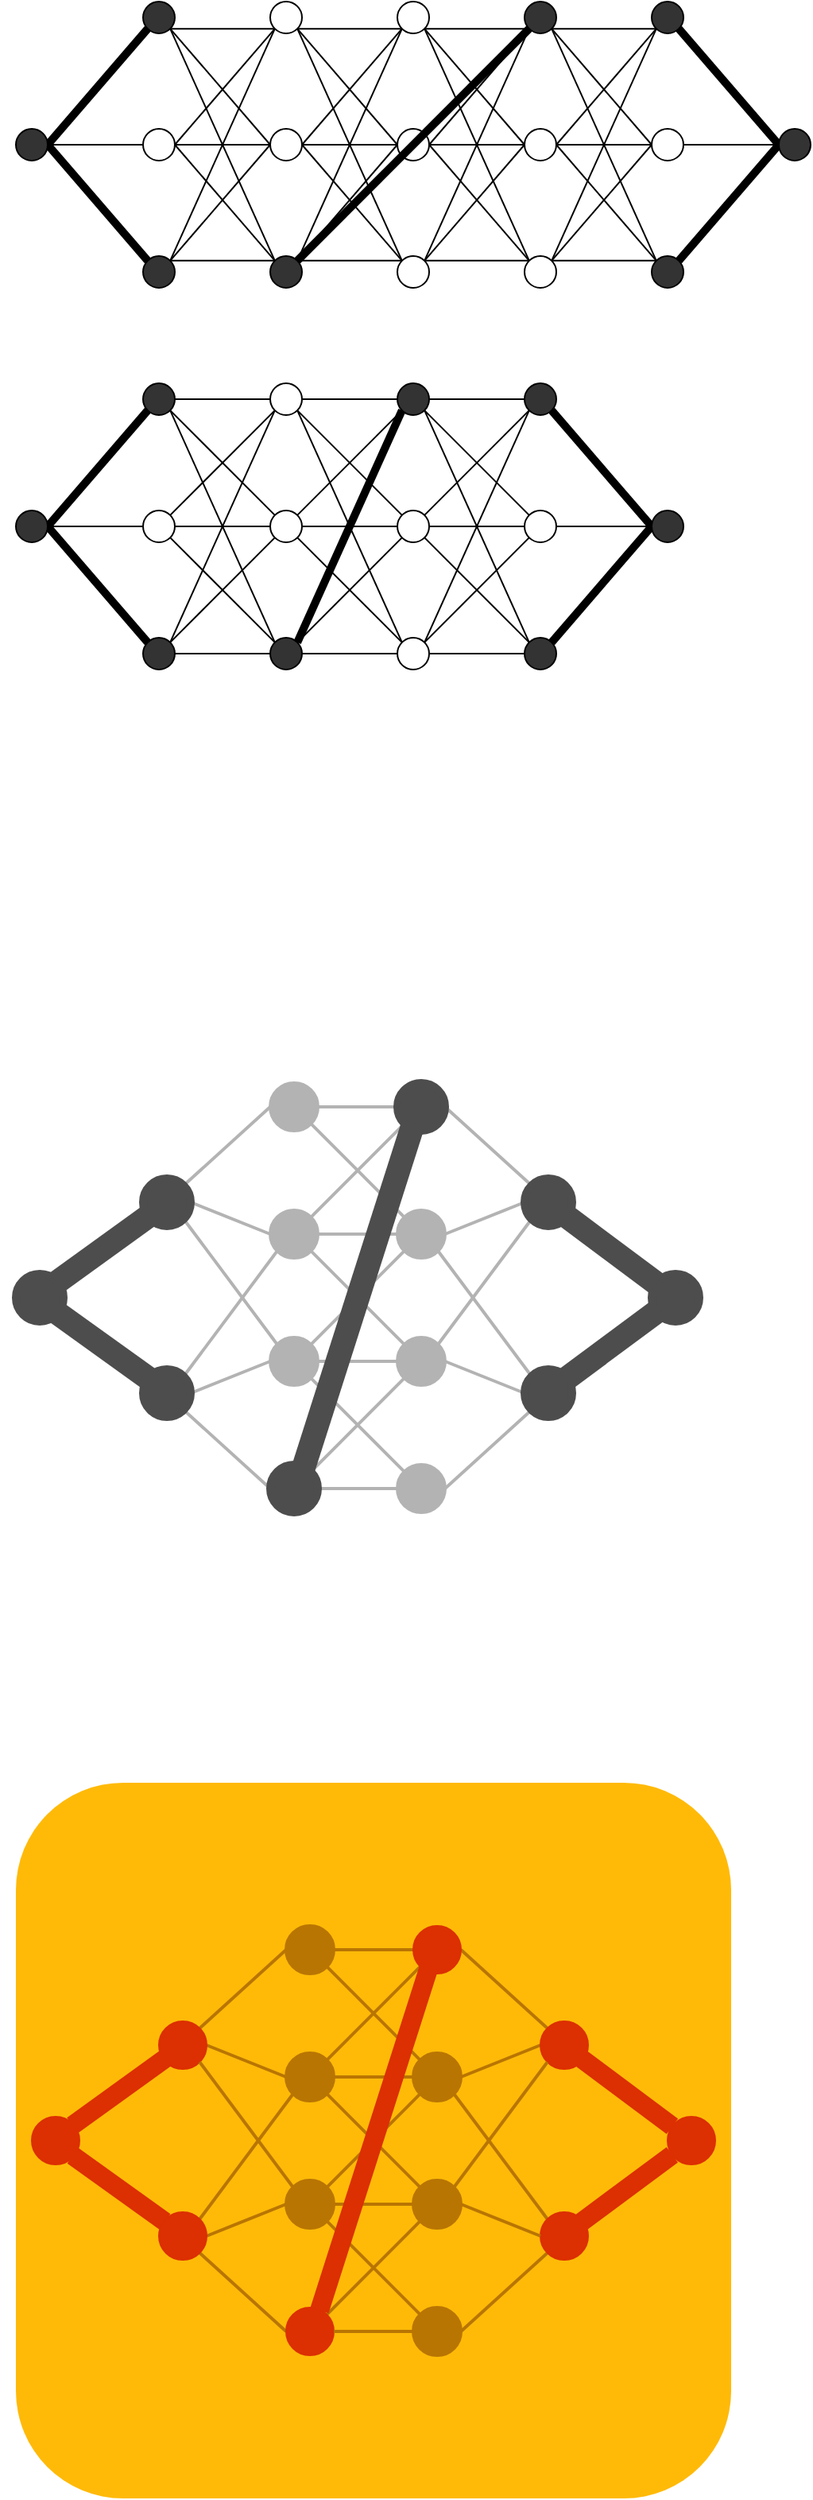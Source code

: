 <mxfile version="25.0.3">
  <diagram name="Page-1" id="SfDsIc-fCBHQtDxoXq4T">
    <mxGraphModel dx="1050" dy="679" grid="1" gridSize="10" guides="1" tooltips="1" connect="1" arrows="1" fold="1" page="1" pageScale="1" pageWidth="850" pageHeight="1100" math="0" shadow="0">
      <root>
        <mxCell id="0" />
        <mxCell id="1" parent="0" />
        <mxCell id="A3WCrJtBJiMgD0JYCP4l-4" value="" style="rounded=1;whiteSpace=wrap;html=1;strokeWidth=5;strokeColor=none;gradientColor=none;fillStyle=solid;fillColor=#FFFFFF;" parent="1" vertex="1">
          <mxGeometry x="120" y="720" width="450" height="450" as="geometry" />
        </mxCell>
        <mxCell id="Y8YEd_8xK8rn0x26Noog-42" style="edgeStyle=none;rounded=0;orthogonalLoop=1;jettySize=auto;html=1;exitX=1;exitY=1;exitDx=0;exitDy=0;entryX=0;entryY=0.5;entryDx=0;entryDy=0;endArrow=none;endFill=0;" parent="1" source="Y8YEd_8xK8rn0x26Noog-1" target="Y8YEd_8xK8rn0x26Noog-7" edge="1">
          <mxGeometry relative="1" as="geometry" />
        </mxCell>
        <mxCell id="Y8YEd_8xK8rn0x26Noog-47" style="edgeStyle=none;rounded=0;orthogonalLoop=1;jettySize=auto;html=1;exitX=1;exitY=1;exitDx=0;exitDy=0;entryX=0;entryY=1;entryDx=0;entryDy=0;endArrow=none;endFill=0;" parent="1" source="Y8YEd_8xK8rn0x26Noog-1" target="Y8YEd_8xK8rn0x26Noog-5" edge="1">
          <mxGeometry relative="1" as="geometry" />
        </mxCell>
        <mxCell id="Y8YEd_8xK8rn0x26Noog-50" style="edgeStyle=none;rounded=0;orthogonalLoop=1;jettySize=auto;html=1;exitX=1;exitY=1;exitDx=0;exitDy=0;entryX=0;entryY=0;entryDx=0;entryDy=0;endArrow=none;endFill=0;" parent="1" source="Y8YEd_8xK8rn0x26Noog-1" target="Y8YEd_8xK8rn0x26Noog-6" edge="1">
          <mxGeometry relative="1" as="geometry" />
        </mxCell>
        <mxCell id="Y8YEd_8xK8rn0x26Noog-1" value="" style="ellipse;whiteSpace=wrap;html=1;aspect=fixed;fillStyle=solid;fillColor=#333333;" parent="1" vertex="1">
          <mxGeometry x="210" y="130" width="20" height="20" as="geometry" />
        </mxCell>
        <mxCell id="Y8YEd_8xK8rn0x26Noog-114" style="edgeStyle=none;rounded=0;orthogonalLoop=1;jettySize=auto;html=1;exitX=1;exitY=0.5;exitDx=0;exitDy=0;entryX=0;entryY=1;entryDx=0;entryDy=0;endArrow=none;endFill=0;strokeWidth=5;" parent="1" source="Y8YEd_8xK8rn0x26Noog-2" target="Y8YEd_8xK8rn0x26Noog-1" edge="1">
          <mxGeometry relative="1" as="geometry" />
        </mxCell>
        <mxCell id="Y8YEd_8xK8rn0x26Noog-115" style="edgeStyle=none;rounded=0;orthogonalLoop=1;jettySize=auto;html=1;exitX=1;exitY=0.5;exitDx=0;exitDy=0;entryX=0;entryY=0.5;entryDx=0;entryDy=0;endArrow=none;endFill=0;" parent="1" source="Y8YEd_8xK8rn0x26Noog-2" target="Y8YEd_8xK8rn0x26Noog-4" edge="1">
          <mxGeometry relative="1" as="geometry" />
        </mxCell>
        <mxCell id="Y8YEd_8xK8rn0x26Noog-116" style="edgeStyle=none;rounded=0;orthogonalLoop=1;jettySize=auto;html=1;exitX=1;exitY=0.5;exitDx=0;exitDy=0;entryX=0;entryY=0;entryDx=0;entryDy=0;endArrow=none;endFill=0;strokeWidth=5;" parent="1" source="Y8YEd_8xK8rn0x26Noog-2" target="Y8YEd_8xK8rn0x26Noog-3" edge="1">
          <mxGeometry relative="1" as="geometry" />
        </mxCell>
        <mxCell id="Y8YEd_8xK8rn0x26Noog-2" value="" style="ellipse;whiteSpace=wrap;html=1;aspect=fixed;fillStyle=solid;fillColor=#333333;" parent="1" vertex="1">
          <mxGeometry x="130" y="210" width="20" height="20" as="geometry" />
        </mxCell>
        <mxCell id="Y8YEd_8xK8rn0x26Noog-44" style="edgeStyle=none;rounded=0;orthogonalLoop=1;jettySize=auto;html=1;exitX=1;exitY=0;exitDx=0;exitDy=0;entryX=0;entryY=0.5;entryDx=0;entryDy=0;endArrow=none;endFill=0;" parent="1" source="Y8YEd_8xK8rn0x26Noog-3" target="Y8YEd_8xK8rn0x26Noog-7" edge="1">
          <mxGeometry relative="1" as="geometry" />
        </mxCell>
        <mxCell id="Y8YEd_8xK8rn0x26Noog-48" style="edgeStyle=none;rounded=0;orthogonalLoop=1;jettySize=auto;html=1;exitX=1;exitY=0;exitDx=0;exitDy=0;entryX=0;entryY=0;entryDx=0;entryDy=0;endArrow=none;endFill=0;" parent="1" source="Y8YEd_8xK8rn0x26Noog-3" target="Y8YEd_8xK8rn0x26Noog-6" edge="1">
          <mxGeometry relative="1" as="geometry" />
        </mxCell>
        <mxCell id="Y8YEd_8xK8rn0x26Noog-49" style="edgeStyle=none;rounded=0;orthogonalLoop=1;jettySize=auto;html=1;exitX=1;exitY=0;exitDx=0;exitDy=0;entryX=0;entryY=1;entryDx=0;entryDy=0;endArrow=none;endFill=0;" parent="1" source="Y8YEd_8xK8rn0x26Noog-3" target="Y8YEd_8xK8rn0x26Noog-5" edge="1">
          <mxGeometry relative="1" as="geometry" />
        </mxCell>
        <mxCell id="Y8YEd_8xK8rn0x26Noog-3" value="" style="ellipse;whiteSpace=wrap;html=1;aspect=fixed;fillStyle=solid;fillColor=#333333;" parent="1" vertex="1">
          <mxGeometry x="210" y="290" width="20" height="20" as="geometry" />
        </mxCell>
        <mxCell id="Y8YEd_8xK8rn0x26Noog-43" style="edgeStyle=none;rounded=0;orthogonalLoop=1;jettySize=auto;html=1;exitX=1;exitY=0.5;exitDx=0;exitDy=0;entryX=0;entryY=1;entryDx=0;entryDy=0;endArrow=none;endFill=0;" parent="1" source="Y8YEd_8xK8rn0x26Noog-4" target="Y8YEd_8xK8rn0x26Noog-5" edge="1">
          <mxGeometry relative="1" as="geometry" />
        </mxCell>
        <mxCell id="Y8YEd_8xK8rn0x26Noog-45" style="edgeStyle=none;rounded=0;orthogonalLoop=1;jettySize=auto;html=1;exitX=1;exitY=0.5;exitDx=0;exitDy=0;entryX=0;entryY=0;entryDx=0;entryDy=0;endArrow=none;endFill=0;" parent="1" source="Y8YEd_8xK8rn0x26Noog-4" target="Y8YEd_8xK8rn0x26Noog-6" edge="1">
          <mxGeometry relative="1" as="geometry" />
        </mxCell>
        <mxCell id="Y8YEd_8xK8rn0x26Noog-46" style="edgeStyle=none;rounded=0;orthogonalLoop=1;jettySize=auto;html=1;exitX=1;exitY=0.5;exitDx=0;exitDy=0;endArrow=none;endFill=0;entryX=0;entryY=0.5;entryDx=0;entryDy=0;" parent="1" source="Y8YEd_8xK8rn0x26Noog-4" target="Y8YEd_8xK8rn0x26Noog-7" edge="1">
          <mxGeometry relative="1" as="geometry">
            <mxPoint x="280" y="214.857" as="targetPoint" />
          </mxGeometry>
        </mxCell>
        <mxCell id="Y8YEd_8xK8rn0x26Noog-4" value="" style="ellipse;whiteSpace=wrap;html=1;aspect=fixed;" parent="1" vertex="1">
          <mxGeometry x="210" y="210" width="20" height="20" as="geometry" />
        </mxCell>
        <mxCell id="Y8YEd_8xK8rn0x26Noog-5" value="" style="ellipse;whiteSpace=wrap;html=1;aspect=fixed;" parent="1" vertex="1">
          <mxGeometry x="290" y="130" width="20" height="20" as="geometry" />
        </mxCell>
        <mxCell id="Y8YEd_8xK8rn0x26Noog-6" value="" style="ellipse;whiteSpace=wrap;html=1;aspect=fixed;fillStyle=solid;fillColor=#333333;" parent="1" vertex="1">
          <mxGeometry x="290" y="290" width="20" height="20" as="geometry" />
        </mxCell>
        <mxCell id="Y8YEd_8xK8rn0x26Noog-7" value="" style="ellipse;whiteSpace=wrap;html=1;aspect=fixed;" parent="1" vertex="1">
          <mxGeometry x="290" y="210" width="20" height="20" as="geometry" />
        </mxCell>
        <mxCell id="Y8YEd_8xK8rn0x26Noog-66" style="edgeStyle=none;rounded=0;orthogonalLoop=1;jettySize=auto;html=1;exitX=1;exitY=1;exitDx=0;exitDy=0;entryX=0;entryY=0.5;entryDx=0;entryDy=0;endArrow=none;endFill=0;" parent="1" source="Y8YEd_8xK8rn0x26Noog-5" target="Y8YEd_8xK8rn0x26Noog-77" edge="1">
          <mxGeometry relative="1" as="geometry">
            <mxPoint x="310" y="156" as="sourcePoint" />
          </mxGeometry>
        </mxCell>
        <mxCell id="Y8YEd_8xK8rn0x26Noog-67" style="edgeStyle=none;rounded=0;orthogonalLoop=1;jettySize=auto;html=1;exitX=1;exitY=1;exitDx=0;exitDy=0;entryX=0;entryY=1;entryDx=0;entryDy=0;endArrow=none;endFill=0;" parent="1" source="Y8YEd_8xK8rn0x26Noog-5" target="Y8YEd_8xK8rn0x26Noog-75" edge="1">
          <mxGeometry relative="1" as="geometry">
            <mxPoint x="310" y="156" as="sourcePoint" />
          </mxGeometry>
        </mxCell>
        <mxCell id="Y8YEd_8xK8rn0x26Noog-68" style="edgeStyle=none;rounded=0;orthogonalLoop=1;jettySize=auto;html=1;exitX=1;exitY=1;exitDx=0;exitDy=0;entryX=0;entryY=0;entryDx=0;entryDy=0;endArrow=none;endFill=0;" parent="1" source="Y8YEd_8xK8rn0x26Noog-5" target="Y8YEd_8xK8rn0x26Noog-76" edge="1">
          <mxGeometry relative="1" as="geometry">
            <mxPoint x="310" y="156" as="sourcePoint" />
          </mxGeometry>
        </mxCell>
        <mxCell id="Y8YEd_8xK8rn0x26Noog-69" style="edgeStyle=none;rounded=0;orthogonalLoop=1;jettySize=auto;html=1;exitX=1;exitY=0;exitDx=0;exitDy=0;entryX=0;entryY=0.5;entryDx=0;entryDy=0;endArrow=none;endFill=0;" parent="1" source="Y8YEd_8xK8rn0x26Noog-6" target="Y8YEd_8xK8rn0x26Noog-77" edge="1">
          <mxGeometry relative="1" as="geometry">
            <mxPoint x="310" y="274" as="sourcePoint" />
          </mxGeometry>
        </mxCell>
        <mxCell id="Y8YEd_8xK8rn0x26Noog-70" style="edgeStyle=none;rounded=0;orthogonalLoop=1;jettySize=auto;html=1;exitX=1;exitY=0;exitDx=0;exitDy=0;entryX=0;entryY=0;entryDx=0;entryDy=0;endArrow=none;endFill=0;" parent="1" source="Y8YEd_8xK8rn0x26Noog-6" target="Y8YEd_8xK8rn0x26Noog-76" edge="1">
          <mxGeometry relative="1" as="geometry">
            <mxPoint x="310" y="274" as="sourcePoint" />
          </mxGeometry>
        </mxCell>
        <mxCell id="Y8YEd_8xK8rn0x26Noog-71" style="edgeStyle=none;rounded=0;orthogonalLoop=1;jettySize=auto;html=1;exitX=1;exitY=0;exitDx=0;exitDy=0;entryX=0;entryY=1;entryDx=0;entryDy=0;endArrow=none;endFill=0;" parent="1" source="Y8YEd_8xK8rn0x26Noog-6" target="Y8YEd_8xK8rn0x26Noog-75" edge="1">
          <mxGeometry relative="1" as="geometry">
            <mxPoint x="310" y="274" as="sourcePoint" />
          </mxGeometry>
        </mxCell>
        <mxCell id="Y8YEd_8xK8rn0x26Noog-72" style="edgeStyle=none;rounded=0;orthogonalLoop=1;jettySize=auto;html=1;exitX=1;exitY=0.5;exitDx=0;exitDy=0;entryX=0;entryY=1;entryDx=0;entryDy=0;endArrow=none;endFill=0;" parent="1" source="Y8YEd_8xK8rn0x26Noog-7" target="Y8YEd_8xK8rn0x26Noog-75" edge="1">
          <mxGeometry relative="1" as="geometry">
            <mxPoint x="314" y="215" as="sourcePoint" />
          </mxGeometry>
        </mxCell>
        <mxCell id="Y8YEd_8xK8rn0x26Noog-73" style="edgeStyle=none;rounded=0;orthogonalLoop=1;jettySize=auto;html=1;exitX=1;exitY=0.5;exitDx=0;exitDy=0;entryX=0;entryY=0;entryDx=0;entryDy=0;endArrow=none;endFill=0;" parent="1" source="Y8YEd_8xK8rn0x26Noog-7" target="Y8YEd_8xK8rn0x26Noog-76" edge="1">
          <mxGeometry relative="1" as="geometry">
            <mxPoint x="314" y="215" as="sourcePoint" />
          </mxGeometry>
        </mxCell>
        <mxCell id="Y8YEd_8xK8rn0x26Noog-74" style="edgeStyle=none;rounded=0;orthogonalLoop=1;jettySize=auto;html=1;exitX=1;exitY=0.5;exitDx=0;exitDy=0;endArrow=none;endFill=0;entryX=0;entryY=0.5;entryDx=0;entryDy=0;" parent="1" source="Y8YEd_8xK8rn0x26Noog-7" target="Y8YEd_8xK8rn0x26Noog-77" edge="1">
          <mxGeometry relative="1" as="geometry">
            <mxPoint x="354" y="214.857" as="targetPoint" />
            <mxPoint x="314" y="215" as="sourcePoint" />
          </mxGeometry>
        </mxCell>
        <mxCell id="Y8YEd_8xK8rn0x26Noog-105" style="edgeStyle=none;rounded=0;orthogonalLoop=1;jettySize=auto;html=1;exitX=1;exitY=1;exitDx=0;exitDy=0;entryX=0;entryY=1;entryDx=0;entryDy=0;endArrow=none;endFill=0;" parent="1" source="Y8YEd_8xK8rn0x26Noog-75" target="Y8YEd_8xK8rn0x26Noog-81" edge="1">
          <mxGeometry relative="1" as="geometry" />
        </mxCell>
        <mxCell id="Y8YEd_8xK8rn0x26Noog-106" style="edgeStyle=none;rounded=0;orthogonalLoop=1;jettySize=auto;html=1;exitX=1;exitY=1;exitDx=0;exitDy=0;entryX=0;entryY=0.5;entryDx=0;entryDy=0;endArrow=none;endFill=0;" parent="1" source="Y8YEd_8xK8rn0x26Noog-75" target="Y8YEd_8xK8rn0x26Noog-89" edge="1">
          <mxGeometry relative="1" as="geometry" />
        </mxCell>
        <mxCell id="Y8YEd_8xK8rn0x26Noog-109" style="edgeStyle=none;rounded=0;orthogonalLoop=1;jettySize=auto;html=1;exitX=1;exitY=1;exitDx=0;exitDy=0;entryX=0;entryY=0;entryDx=0;entryDy=0;endArrow=none;endFill=0;" parent="1" source="Y8YEd_8xK8rn0x26Noog-75" target="Y8YEd_8xK8rn0x26Noog-85" edge="1">
          <mxGeometry relative="1" as="geometry" />
        </mxCell>
        <mxCell id="Y8YEd_8xK8rn0x26Noog-75" value="" style="ellipse;whiteSpace=wrap;html=1;aspect=fixed;" parent="1" vertex="1">
          <mxGeometry x="370" y="130" width="20" height="20" as="geometry" />
        </mxCell>
        <mxCell id="Y8YEd_8xK8rn0x26Noog-110" style="edgeStyle=none;rounded=0;orthogonalLoop=1;jettySize=auto;html=1;exitX=1;exitY=0;exitDx=0;exitDy=0;entryX=0;entryY=0;entryDx=0;entryDy=0;endArrow=none;endFill=0;" parent="1" source="Y8YEd_8xK8rn0x26Noog-76" target="Y8YEd_8xK8rn0x26Noog-85" edge="1">
          <mxGeometry relative="1" as="geometry" />
        </mxCell>
        <mxCell id="Y8YEd_8xK8rn0x26Noog-111" style="edgeStyle=none;rounded=0;orthogonalLoop=1;jettySize=auto;html=1;exitX=1;exitY=0;exitDx=0;exitDy=0;entryX=0;entryY=0.5;entryDx=0;entryDy=0;endArrow=none;endFill=0;" parent="1" source="Y8YEd_8xK8rn0x26Noog-76" target="Y8YEd_8xK8rn0x26Noog-89" edge="1">
          <mxGeometry relative="1" as="geometry" />
        </mxCell>
        <mxCell id="Y8YEd_8xK8rn0x26Noog-113" style="edgeStyle=none;rounded=0;orthogonalLoop=1;jettySize=auto;html=1;exitX=1;exitY=0;exitDx=0;exitDy=0;entryX=0;entryY=1;entryDx=0;entryDy=0;endArrow=none;endFill=0;" parent="1" source="Y8YEd_8xK8rn0x26Noog-76" target="Y8YEd_8xK8rn0x26Noog-81" edge="1">
          <mxGeometry relative="1" as="geometry" />
        </mxCell>
        <mxCell id="Y8YEd_8xK8rn0x26Noog-76" value="" style="ellipse;whiteSpace=wrap;html=1;aspect=fixed;" parent="1" vertex="1">
          <mxGeometry x="370" y="290" width="20" height="20" as="geometry" />
        </mxCell>
        <mxCell id="Y8YEd_8xK8rn0x26Noog-107" style="edgeStyle=none;rounded=0;orthogonalLoop=1;jettySize=auto;html=1;exitX=1;exitY=0.5;exitDx=0;exitDy=0;entryX=0;entryY=0.5;entryDx=0;entryDy=0;endArrow=none;endFill=0;" parent="1" source="Y8YEd_8xK8rn0x26Noog-77" target="Y8YEd_8xK8rn0x26Noog-89" edge="1">
          <mxGeometry relative="1" as="geometry" />
        </mxCell>
        <mxCell id="Y8YEd_8xK8rn0x26Noog-108" style="edgeStyle=none;rounded=0;orthogonalLoop=1;jettySize=auto;html=1;exitX=1;exitY=0.5;exitDx=0;exitDy=0;entryX=0;entryY=1;entryDx=0;entryDy=0;endArrow=none;endFill=0;" parent="1" source="Y8YEd_8xK8rn0x26Noog-77" target="Y8YEd_8xK8rn0x26Noog-81" edge="1">
          <mxGeometry relative="1" as="geometry" />
        </mxCell>
        <mxCell id="Y8YEd_8xK8rn0x26Noog-112" style="edgeStyle=none;rounded=0;orthogonalLoop=1;jettySize=auto;html=1;exitX=1;exitY=0.5;exitDx=0;exitDy=0;entryX=0;entryY=0;entryDx=0;entryDy=0;endArrow=none;endFill=0;" parent="1" source="Y8YEd_8xK8rn0x26Noog-77" target="Y8YEd_8xK8rn0x26Noog-85" edge="1">
          <mxGeometry relative="1" as="geometry" />
        </mxCell>
        <mxCell id="Y8YEd_8xK8rn0x26Noog-77" value="" style="ellipse;whiteSpace=wrap;html=1;aspect=fixed;" parent="1" vertex="1">
          <mxGeometry x="370" y="210" width="20" height="20" as="geometry" />
        </mxCell>
        <mxCell id="Y8YEd_8xK8rn0x26Noog-78" style="edgeStyle=none;rounded=0;orthogonalLoop=1;jettySize=auto;html=1;exitX=1;exitY=1;exitDx=0;exitDy=0;entryX=0;entryY=0.5;entryDx=0;entryDy=0;endArrow=none;endFill=0;" parent="1" source="Y8YEd_8xK8rn0x26Noog-81" target="Y8YEd_8xK8rn0x26Noog-92" edge="1">
          <mxGeometry relative="1" as="geometry" />
        </mxCell>
        <mxCell id="Y8YEd_8xK8rn0x26Noog-79" style="edgeStyle=none;rounded=0;orthogonalLoop=1;jettySize=auto;html=1;exitX=1;exitY=1;exitDx=0;exitDy=0;entryX=0;entryY=1;entryDx=0;entryDy=0;endArrow=none;endFill=0;" parent="1" source="Y8YEd_8xK8rn0x26Noog-81" target="Y8YEd_8xK8rn0x26Noog-90" edge="1">
          <mxGeometry relative="1" as="geometry" />
        </mxCell>
        <mxCell id="Y8YEd_8xK8rn0x26Noog-80" style="edgeStyle=none;rounded=0;orthogonalLoop=1;jettySize=auto;html=1;exitX=1;exitY=1;exitDx=0;exitDy=0;entryX=0;entryY=0;entryDx=0;entryDy=0;endArrow=none;endFill=0;" parent="1" source="Y8YEd_8xK8rn0x26Noog-81" target="Y8YEd_8xK8rn0x26Noog-91" edge="1">
          <mxGeometry relative="1" as="geometry" />
        </mxCell>
        <mxCell id="Y8YEd_8xK8rn0x26Noog-81" value="" style="ellipse;whiteSpace=wrap;html=1;aspect=fixed;fillStyle=solid;fillColor=#333333;" parent="1" vertex="1">
          <mxGeometry x="450" y="130" width="20" height="20" as="geometry" />
        </mxCell>
        <mxCell id="Y8YEd_8xK8rn0x26Noog-82" style="edgeStyle=none;rounded=0;orthogonalLoop=1;jettySize=auto;html=1;exitX=1;exitY=0;exitDx=0;exitDy=0;entryX=0;entryY=0.5;entryDx=0;entryDy=0;endArrow=none;endFill=0;" parent="1" source="Y8YEd_8xK8rn0x26Noog-85" target="Y8YEd_8xK8rn0x26Noog-92" edge="1">
          <mxGeometry relative="1" as="geometry" />
        </mxCell>
        <mxCell id="Y8YEd_8xK8rn0x26Noog-83" style="edgeStyle=none;rounded=0;orthogonalLoop=1;jettySize=auto;html=1;exitX=1;exitY=0;exitDx=0;exitDy=0;entryX=0;entryY=0;entryDx=0;entryDy=0;endArrow=none;endFill=0;" parent="1" source="Y8YEd_8xK8rn0x26Noog-85" target="Y8YEd_8xK8rn0x26Noog-91" edge="1">
          <mxGeometry relative="1" as="geometry" />
        </mxCell>
        <mxCell id="Y8YEd_8xK8rn0x26Noog-84" style="edgeStyle=none;rounded=0;orthogonalLoop=1;jettySize=auto;html=1;exitX=1;exitY=0;exitDx=0;exitDy=0;entryX=0;entryY=1;entryDx=0;entryDy=0;endArrow=none;endFill=0;" parent="1" source="Y8YEd_8xK8rn0x26Noog-85" target="Y8YEd_8xK8rn0x26Noog-90" edge="1">
          <mxGeometry relative="1" as="geometry" />
        </mxCell>
        <mxCell id="Y8YEd_8xK8rn0x26Noog-85" value="" style="ellipse;whiteSpace=wrap;html=1;aspect=fixed;" parent="1" vertex="1">
          <mxGeometry x="450" y="290" width="20" height="20" as="geometry" />
        </mxCell>
        <mxCell id="Y8YEd_8xK8rn0x26Noog-86" style="edgeStyle=none;rounded=0;orthogonalLoop=1;jettySize=auto;html=1;exitX=1;exitY=0.5;exitDx=0;exitDy=0;entryX=0;entryY=1;entryDx=0;entryDy=0;endArrow=none;endFill=0;" parent="1" source="Y8YEd_8xK8rn0x26Noog-89" target="Y8YEd_8xK8rn0x26Noog-90" edge="1">
          <mxGeometry relative="1" as="geometry" />
        </mxCell>
        <mxCell id="Y8YEd_8xK8rn0x26Noog-87" style="edgeStyle=none;rounded=0;orthogonalLoop=1;jettySize=auto;html=1;exitX=1;exitY=0.5;exitDx=0;exitDy=0;entryX=0;entryY=0;entryDx=0;entryDy=0;endArrow=none;endFill=0;" parent="1" source="Y8YEd_8xK8rn0x26Noog-89" target="Y8YEd_8xK8rn0x26Noog-91" edge="1">
          <mxGeometry relative="1" as="geometry" />
        </mxCell>
        <mxCell id="Y8YEd_8xK8rn0x26Noog-88" style="edgeStyle=none;rounded=0;orthogonalLoop=1;jettySize=auto;html=1;exitX=1;exitY=0.5;exitDx=0;exitDy=0;endArrow=none;endFill=0;entryX=0;entryY=0.5;entryDx=0;entryDy=0;" parent="1" source="Y8YEd_8xK8rn0x26Noog-89" target="Y8YEd_8xK8rn0x26Noog-92" edge="1">
          <mxGeometry relative="1" as="geometry">
            <mxPoint x="520" y="214.857" as="targetPoint" />
          </mxGeometry>
        </mxCell>
        <mxCell id="Y8YEd_8xK8rn0x26Noog-89" value="" style="ellipse;whiteSpace=wrap;html=1;aspect=fixed;" parent="1" vertex="1">
          <mxGeometry x="450" y="210" width="20" height="20" as="geometry" />
        </mxCell>
        <mxCell id="Y8YEd_8xK8rn0x26Noog-90" value="" style="ellipse;whiteSpace=wrap;html=1;aspect=fixed;fillStyle=solid;fillColor=#333333;" parent="1" vertex="1">
          <mxGeometry x="530" y="130" width="20" height="20" as="geometry" />
        </mxCell>
        <mxCell id="Y8YEd_8xK8rn0x26Noog-91" value="" style="ellipse;whiteSpace=wrap;html=1;aspect=fixed;fillStyle=solid;fillColor=#333333;" parent="1" vertex="1">
          <mxGeometry x="530" y="290" width="20" height="20" as="geometry" />
        </mxCell>
        <mxCell id="Y8YEd_8xK8rn0x26Noog-92" value="" style="ellipse;whiteSpace=wrap;html=1;aspect=fixed;" parent="1" vertex="1">
          <mxGeometry x="530" y="210" width="20" height="20" as="geometry" />
        </mxCell>
        <mxCell id="Y8YEd_8xK8rn0x26Noog-93" style="edgeStyle=none;rounded=0;orthogonalLoop=1;jettySize=auto;html=1;exitX=1;exitY=1;exitDx=0;exitDy=0;entryX=0;entryY=0.5;entryDx=0;entryDy=0;endArrow=none;endFill=0;strokeWidth=5;" parent="1" source="Y8YEd_8xK8rn0x26Noog-90" target="Y8YEd_8xK8rn0x26Noog-104" edge="1">
          <mxGeometry relative="1" as="geometry">
            <mxPoint x="550" y="156" as="sourcePoint" />
          </mxGeometry>
        </mxCell>
        <mxCell id="Y8YEd_8xK8rn0x26Noog-96" style="edgeStyle=none;rounded=0;orthogonalLoop=1;jettySize=auto;html=1;exitX=1;exitY=0;exitDx=0;exitDy=0;entryX=0;entryY=0.5;entryDx=0;entryDy=0;endArrow=none;endFill=0;strokeWidth=5;" parent="1" source="Y8YEd_8xK8rn0x26Noog-91" target="Y8YEd_8xK8rn0x26Noog-104" edge="1">
          <mxGeometry relative="1" as="geometry">
            <mxPoint x="550" y="274" as="sourcePoint" />
          </mxGeometry>
        </mxCell>
        <mxCell id="Y8YEd_8xK8rn0x26Noog-101" style="edgeStyle=none;rounded=0;orthogonalLoop=1;jettySize=auto;html=1;exitX=1;exitY=0.5;exitDx=0;exitDy=0;endArrow=none;endFill=0;entryX=0;entryY=0.5;entryDx=0;entryDy=0;" parent="1" source="Y8YEd_8xK8rn0x26Noog-92" target="Y8YEd_8xK8rn0x26Noog-104" edge="1">
          <mxGeometry relative="1" as="geometry">
            <mxPoint x="594" y="214.857" as="targetPoint" />
            <mxPoint x="554" y="215" as="sourcePoint" />
          </mxGeometry>
        </mxCell>
        <mxCell id="Y8YEd_8xK8rn0x26Noog-104" value="" style="ellipse;whiteSpace=wrap;html=1;aspect=fixed;fillStyle=solid;fillColor=#333333;" parent="1" vertex="1">
          <mxGeometry x="610" y="210" width="20" height="20" as="geometry" />
        </mxCell>
        <mxCell id="Y8YEd_8xK8rn0x26Noog-149" style="edgeStyle=none;rounded=0;orthogonalLoop=1;jettySize=auto;html=1;exitX=1;exitY=0;exitDx=0;exitDy=0;entryX=0;entryY=1;entryDx=0;entryDy=0;endArrow=none;endFill=0;strokeWidth=5;" parent="1" source="Y8YEd_8xK8rn0x26Noog-6" target="Y8YEd_8xK8rn0x26Noog-81" edge="1">
          <mxGeometry relative="1" as="geometry" />
        </mxCell>
        <mxCell id="qts4YIKVwKViADoNBH5a-1" style="edgeStyle=none;rounded=0;orthogonalLoop=1;jettySize=auto;html=1;exitX=1;exitY=1;exitDx=0;exitDy=0;entryX=0;entryY=0;entryDx=0;entryDy=0;endArrow=none;endFill=0;" parent="1" source="qts4YIKVwKViADoNBH5a-4" target="qts4YIKVwKViADoNBH5a-19" edge="1">
          <mxGeometry relative="1" as="geometry" />
        </mxCell>
        <mxCell id="qts4YIKVwKViADoNBH5a-2" style="edgeStyle=none;rounded=0;orthogonalLoop=1;jettySize=auto;html=1;exitX=1;exitY=0.5;exitDx=0;exitDy=0;entryX=0;entryY=0.5;entryDx=0;entryDy=0;endArrow=none;endFill=0;" parent="1" source="qts4YIKVwKViADoNBH5a-4" target="qts4YIKVwKViADoNBH5a-17" edge="1">
          <mxGeometry relative="1" as="geometry" />
        </mxCell>
        <mxCell id="qts4YIKVwKViADoNBH5a-3" style="edgeStyle=none;rounded=0;orthogonalLoop=1;jettySize=auto;html=1;exitX=1;exitY=1;exitDx=0;exitDy=0;entryX=0;entryY=0;entryDx=0;entryDy=0;endArrow=none;endFill=0;" parent="1" source="qts4YIKVwKViADoNBH5a-4" target="qts4YIKVwKViADoNBH5a-18" edge="1">
          <mxGeometry relative="1" as="geometry" />
        </mxCell>
        <mxCell id="qts4YIKVwKViADoNBH5a-4" value="" style="ellipse;whiteSpace=wrap;html=1;aspect=fixed;fillStyle=solid;fillColor=#333333;" parent="1" vertex="1">
          <mxGeometry x="210" y="370" width="20" height="20" as="geometry" />
        </mxCell>
        <mxCell id="qts4YIKVwKViADoNBH5a-5" style="edgeStyle=none;rounded=0;orthogonalLoop=1;jettySize=auto;html=1;exitX=1;exitY=0.5;exitDx=0;exitDy=0;entryX=0;entryY=1;entryDx=0;entryDy=0;endArrow=none;endFill=0;strokeWidth=5;" parent="1" source="qts4YIKVwKViADoNBH5a-8" target="qts4YIKVwKViADoNBH5a-4" edge="1">
          <mxGeometry relative="1" as="geometry" />
        </mxCell>
        <mxCell id="qts4YIKVwKViADoNBH5a-6" style="edgeStyle=none;rounded=0;orthogonalLoop=1;jettySize=auto;html=1;exitX=1;exitY=0.5;exitDx=0;exitDy=0;entryX=0;entryY=0.5;entryDx=0;entryDy=0;endArrow=none;endFill=0;" parent="1" source="qts4YIKVwKViADoNBH5a-8" target="qts4YIKVwKViADoNBH5a-16" edge="1">
          <mxGeometry relative="1" as="geometry" />
        </mxCell>
        <mxCell id="qts4YIKVwKViADoNBH5a-7" style="edgeStyle=none;rounded=0;orthogonalLoop=1;jettySize=auto;html=1;exitX=1;exitY=0.5;exitDx=0;exitDy=0;entryX=0;entryY=0;entryDx=0;entryDy=0;endArrow=none;endFill=0;strokeWidth=5;" parent="1" source="qts4YIKVwKViADoNBH5a-8" target="qts4YIKVwKViADoNBH5a-12" edge="1">
          <mxGeometry relative="1" as="geometry" />
        </mxCell>
        <mxCell id="qts4YIKVwKViADoNBH5a-8" value="" style="ellipse;whiteSpace=wrap;html=1;aspect=fixed;fillStyle=solid;fillColor=#333333;" parent="1" vertex="1">
          <mxGeometry x="130" y="450" width="20" height="20" as="geometry" />
        </mxCell>
        <mxCell id="qts4YIKVwKViADoNBH5a-9" style="edgeStyle=none;rounded=0;orthogonalLoop=1;jettySize=auto;html=1;exitX=1;exitY=0;exitDx=0;exitDy=0;entryX=0;entryY=1;entryDx=0;entryDy=0;endArrow=none;endFill=0;" parent="1" source="qts4YIKVwKViADoNBH5a-12" target="qts4YIKVwKViADoNBH5a-19" edge="1">
          <mxGeometry relative="1" as="geometry" />
        </mxCell>
        <mxCell id="qts4YIKVwKViADoNBH5a-10" style="edgeStyle=none;rounded=0;orthogonalLoop=1;jettySize=auto;html=1;exitX=1;exitY=0.5;exitDx=0;exitDy=0;entryX=0;entryY=0.5;entryDx=0;entryDy=0;endArrow=none;endFill=0;" parent="1" source="qts4YIKVwKViADoNBH5a-12" target="qts4YIKVwKViADoNBH5a-18" edge="1">
          <mxGeometry relative="1" as="geometry" />
        </mxCell>
        <mxCell id="qts4YIKVwKViADoNBH5a-11" style="edgeStyle=none;rounded=0;orthogonalLoop=1;jettySize=auto;html=1;exitX=1;exitY=0;exitDx=0;exitDy=0;entryX=0;entryY=1;entryDx=0;entryDy=0;endArrow=none;endFill=0;" parent="1" source="qts4YIKVwKViADoNBH5a-12" target="qts4YIKVwKViADoNBH5a-17" edge="1">
          <mxGeometry relative="1" as="geometry" />
        </mxCell>
        <mxCell id="qts4YIKVwKViADoNBH5a-12" value="" style="ellipse;whiteSpace=wrap;html=1;aspect=fixed;fillStyle=solid;fillColor=#333333;" parent="1" vertex="1">
          <mxGeometry x="210" y="530" width="20" height="20" as="geometry" />
        </mxCell>
        <mxCell id="qts4YIKVwKViADoNBH5a-13" style="edgeStyle=none;rounded=0;orthogonalLoop=1;jettySize=auto;html=1;exitX=1;exitY=0;exitDx=0;exitDy=0;entryX=0;entryY=1;entryDx=0;entryDy=0;endArrow=none;endFill=0;" parent="1" source="qts4YIKVwKViADoNBH5a-16" target="qts4YIKVwKViADoNBH5a-17" edge="1">
          <mxGeometry relative="1" as="geometry" />
        </mxCell>
        <mxCell id="qts4YIKVwKViADoNBH5a-14" style="edgeStyle=none;rounded=0;orthogonalLoop=1;jettySize=auto;html=1;exitX=1;exitY=1;exitDx=0;exitDy=0;entryX=0;entryY=0;entryDx=0;entryDy=0;endArrow=none;endFill=0;" parent="1" source="qts4YIKVwKViADoNBH5a-16" target="qts4YIKVwKViADoNBH5a-18" edge="1">
          <mxGeometry relative="1" as="geometry" />
        </mxCell>
        <mxCell id="qts4YIKVwKViADoNBH5a-15" style="edgeStyle=none;rounded=0;orthogonalLoop=1;jettySize=auto;html=1;exitX=1;exitY=0.5;exitDx=0;exitDy=0;endArrow=none;endFill=0;entryX=0;entryY=0.5;entryDx=0;entryDy=0;" parent="1" source="qts4YIKVwKViADoNBH5a-16" target="qts4YIKVwKViADoNBH5a-19" edge="1">
          <mxGeometry relative="1" as="geometry">
            <mxPoint x="280" y="454.857" as="targetPoint" />
          </mxGeometry>
        </mxCell>
        <mxCell id="qts4YIKVwKViADoNBH5a-16" value="" style="ellipse;whiteSpace=wrap;html=1;aspect=fixed;" parent="1" vertex="1">
          <mxGeometry x="210" y="450" width="20" height="20" as="geometry" />
        </mxCell>
        <mxCell id="qts4YIKVwKViADoNBH5a-17" value="" style="ellipse;whiteSpace=wrap;html=1;aspect=fixed;" parent="1" vertex="1">
          <mxGeometry x="290" y="370" width="20" height="20" as="geometry" />
        </mxCell>
        <mxCell id="qts4YIKVwKViADoNBH5a-18" value="" style="ellipse;whiteSpace=wrap;html=1;aspect=fixed;fillStyle=solid;fillColor=#333333;" parent="1" vertex="1">
          <mxGeometry x="290" y="530" width="20" height="20" as="geometry" />
        </mxCell>
        <mxCell id="qts4YIKVwKViADoNBH5a-19" value="" style="ellipse;whiteSpace=wrap;html=1;aspect=fixed;" parent="1" vertex="1">
          <mxGeometry x="290" y="450" width="20" height="20" as="geometry" />
        </mxCell>
        <mxCell id="qts4YIKVwKViADoNBH5a-20" style="edgeStyle=none;rounded=0;orthogonalLoop=1;jettySize=auto;html=1;exitX=1;exitY=1;exitDx=0;exitDy=0;entryX=0;entryY=0;entryDx=0;entryDy=0;endArrow=none;endFill=0;" parent="1" source="qts4YIKVwKViADoNBH5a-17" target="qts4YIKVwKViADoNBH5a-40" edge="1">
          <mxGeometry relative="1" as="geometry">
            <mxPoint x="310" y="396" as="sourcePoint" />
          </mxGeometry>
        </mxCell>
        <mxCell id="qts4YIKVwKViADoNBH5a-21" style="edgeStyle=none;rounded=0;orthogonalLoop=1;jettySize=auto;html=1;exitX=1;exitY=0.5;exitDx=0;exitDy=0;entryX=0;entryY=0.5;entryDx=0;entryDy=0;endArrow=none;endFill=0;" parent="1" source="qts4YIKVwKViADoNBH5a-17" target="qts4YIKVwKViADoNBH5a-32" edge="1">
          <mxGeometry relative="1" as="geometry">
            <mxPoint x="310" y="396" as="sourcePoint" />
          </mxGeometry>
        </mxCell>
        <mxCell id="qts4YIKVwKViADoNBH5a-22" style="edgeStyle=none;rounded=0;orthogonalLoop=1;jettySize=auto;html=1;exitX=1;exitY=1;exitDx=0;exitDy=0;entryX=0;entryY=0;entryDx=0;entryDy=0;endArrow=none;endFill=0;" parent="1" source="qts4YIKVwKViADoNBH5a-17" target="qts4YIKVwKViADoNBH5a-36" edge="1">
          <mxGeometry relative="1" as="geometry">
            <mxPoint x="310" y="396" as="sourcePoint" />
          </mxGeometry>
        </mxCell>
        <mxCell id="qts4YIKVwKViADoNBH5a-23" style="edgeStyle=none;rounded=0;orthogonalLoop=1;jettySize=auto;html=1;exitX=1;exitY=0;exitDx=0;exitDy=0;entryX=0;entryY=1;entryDx=0;entryDy=0;endArrow=none;endFill=0;" parent="1" source="qts4YIKVwKViADoNBH5a-18" target="qts4YIKVwKViADoNBH5a-40" edge="1">
          <mxGeometry relative="1" as="geometry">
            <mxPoint x="310" y="514" as="sourcePoint" />
          </mxGeometry>
        </mxCell>
        <mxCell id="qts4YIKVwKViADoNBH5a-24" style="edgeStyle=none;rounded=0;orthogonalLoop=1;jettySize=auto;html=1;exitX=1;exitY=0.5;exitDx=0;exitDy=0;entryX=0;entryY=0.5;entryDx=0;entryDy=0;endArrow=none;endFill=0;" parent="1" source="qts4YIKVwKViADoNBH5a-18" target="qts4YIKVwKViADoNBH5a-36" edge="1">
          <mxGeometry relative="1" as="geometry">
            <mxPoint x="310" y="514" as="sourcePoint" />
          </mxGeometry>
        </mxCell>
        <mxCell id="qts4YIKVwKViADoNBH5a-25" style="edgeStyle=none;rounded=0;orthogonalLoop=1;jettySize=auto;html=1;exitX=1;exitY=0;exitDx=0;exitDy=0;entryX=0;entryY=1;entryDx=0;entryDy=0;endArrow=none;endFill=0;strokeWidth=5;" parent="1" source="qts4YIKVwKViADoNBH5a-18" target="qts4YIKVwKViADoNBH5a-32" edge="1">
          <mxGeometry relative="1" as="geometry">
            <mxPoint x="310" y="514" as="sourcePoint" />
          </mxGeometry>
        </mxCell>
        <mxCell id="qts4YIKVwKViADoNBH5a-26" style="edgeStyle=none;rounded=0;orthogonalLoop=1;jettySize=auto;html=1;exitX=1;exitY=0;exitDx=0;exitDy=0;entryX=0;entryY=1;entryDx=0;entryDy=0;endArrow=none;endFill=0;" parent="1" source="qts4YIKVwKViADoNBH5a-19" target="qts4YIKVwKViADoNBH5a-32" edge="1">
          <mxGeometry relative="1" as="geometry">
            <mxPoint x="314" y="455" as="sourcePoint" />
          </mxGeometry>
        </mxCell>
        <mxCell id="qts4YIKVwKViADoNBH5a-27" style="edgeStyle=none;rounded=0;orthogonalLoop=1;jettySize=auto;html=1;exitX=1;exitY=1;exitDx=0;exitDy=0;entryX=0;entryY=0;entryDx=0;entryDy=0;endArrow=none;endFill=0;" parent="1" source="qts4YIKVwKViADoNBH5a-19" target="qts4YIKVwKViADoNBH5a-36" edge="1">
          <mxGeometry relative="1" as="geometry">
            <mxPoint x="314" y="455" as="sourcePoint" />
          </mxGeometry>
        </mxCell>
        <mxCell id="qts4YIKVwKViADoNBH5a-28" style="edgeStyle=none;rounded=0;orthogonalLoop=1;jettySize=auto;html=1;exitX=1;exitY=0.5;exitDx=0;exitDy=0;endArrow=none;endFill=0;entryX=0;entryY=0.5;entryDx=0;entryDy=0;" parent="1" source="qts4YIKVwKViADoNBH5a-19" target="qts4YIKVwKViADoNBH5a-40" edge="1">
          <mxGeometry relative="1" as="geometry">
            <mxPoint x="354" y="454.857" as="targetPoint" />
            <mxPoint x="314" y="455" as="sourcePoint" />
          </mxGeometry>
        </mxCell>
        <mxCell id="qts4YIKVwKViADoNBH5a-29" style="edgeStyle=none;rounded=0;orthogonalLoop=1;jettySize=auto;html=1;exitX=1;exitY=0.5;exitDx=0;exitDy=0;entryX=0;entryY=0.5;entryDx=0;entryDy=0;endArrow=none;endFill=0;" parent="1" source="qts4YIKVwKViADoNBH5a-32" target="qts4YIKVwKViADoNBH5a-44" edge="1">
          <mxGeometry relative="1" as="geometry" />
        </mxCell>
        <mxCell id="qts4YIKVwKViADoNBH5a-30" style="edgeStyle=none;rounded=0;orthogonalLoop=1;jettySize=auto;html=1;exitX=1;exitY=1;exitDx=0;exitDy=0;entryX=0;entryY=0;entryDx=0;entryDy=0;endArrow=none;endFill=0;" parent="1" source="qts4YIKVwKViADoNBH5a-32" target="qts4YIKVwKViADoNBH5a-52" edge="1">
          <mxGeometry relative="1" as="geometry" />
        </mxCell>
        <mxCell id="qts4YIKVwKViADoNBH5a-31" style="edgeStyle=none;rounded=0;orthogonalLoop=1;jettySize=auto;html=1;exitX=1;exitY=1;exitDx=0;exitDy=0;entryX=0;entryY=0;entryDx=0;entryDy=0;endArrow=none;endFill=0;" parent="1" source="qts4YIKVwKViADoNBH5a-32" target="qts4YIKVwKViADoNBH5a-48" edge="1">
          <mxGeometry relative="1" as="geometry" />
        </mxCell>
        <mxCell id="qts4YIKVwKViADoNBH5a-32" value="" style="ellipse;whiteSpace=wrap;html=1;aspect=fixed;fillStyle=solid;fillColor=#333333;" parent="1" vertex="1">
          <mxGeometry x="370" y="370" width="20" height="20" as="geometry" />
        </mxCell>
        <mxCell id="qts4YIKVwKViADoNBH5a-33" style="edgeStyle=none;rounded=0;orthogonalLoop=1;jettySize=auto;html=1;exitX=1;exitY=0.5;exitDx=0;exitDy=0;entryX=0;entryY=0.5;entryDx=0;entryDy=0;endArrow=none;endFill=0;" parent="1" source="qts4YIKVwKViADoNBH5a-36" target="qts4YIKVwKViADoNBH5a-48" edge="1">
          <mxGeometry relative="1" as="geometry" />
        </mxCell>
        <mxCell id="qts4YIKVwKViADoNBH5a-34" style="edgeStyle=none;rounded=0;orthogonalLoop=1;jettySize=auto;html=1;exitX=1;exitY=0;exitDx=0;exitDy=0;entryX=0;entryY=1;entryDx=0;entryDy=0;endArrow=none;endFill=0;" parent="1" source="qts4YIKVwKViADoNBH5a-36" target="qts4YIKVwKViADoNBH5a-52" edge="1">
          <mxGeometry relative="1" as="geometry" />
        </mxCell>
        <mxCell id="qts4YIKVwKViADoNBH5a-35" style="edgeStyle=none;rounded=0;orthogonalLoop=1;jettySize=auto;html=1;exitX=1;exitY=0;exitDx=0;exitDy=0;entryX=0;entryY=1;entryDx=0;entryDy=0;endArrow=none;endFill=0;" parent="1" source="qts4YIKVwKViADoNBH5a-36" target="qts4YIKVwKViADoNBH5a-44" edge="1">
          <mxGeometry relative="1" as="geometry" />
        </mxCell>
        <mxCell id="qts4YIKVwKViADoNBH5a-36" value="" style="ellipse;whiteSpace=wrap;html=1;aspect=fixed;" parent="1" vertex="1">
          <mxGeometry x="370" y="530" width="20" height="20" as="geometry" />
        </mxCell>
        <mxCell id="qts4YIKVwKViADoNBH5a-37" style="edgeStyle=none;rounded=0;orthogonalLoop=1;jettySize=auto;html=1;exitX=1;exitY=0.5;exitDx=0;exitDy=0;entryX=0;entryY=0.5;entryDx=0;entryDy=0;endArrow=none;endFill=0;" parent="1" source="qts4YIKVwKViADoNBH5a-40" target="qts4YIKVwKViADoNBH5a-52" edge="1">
          <mxGeometry relative="1" as="geometry" />
        </mxCell>
        <mxCell id="qts4YIKVwKViADoNBH5a-38" style="edgeStyle=none;rounded=0;orthogonalLoop=1;jettySize=auto;html=1;exitX=1;exitY=0;exitDx=0;exitDy=0;entryX=0;entryY=1;entryDx=0;entryDy=0;endArrow=none;endFill=0;" parent="1" source="qts4YIKVwKViADoNBH5a-40" target="qts4YIKVwKViADoNBH5a-44" edge="1">
          <mxGeometry relative="1" as="geometry" />
        </mxCell>
        <mxCell id="qts4YIKVwKViADoNBH5a-39" style="edgeStyle=none;rounded=0;orthogonalLoop=1;jettySize=auto;html=1;exitX=1;exitY=1;exitDx=0;exitDy=0;entryX=0;entryY=0;entryDx=0;entryDy=0;endArrow=none;endFill=0;" parent="1" source="qts4YIKVwKViADoNBH5a-40" target="qts4YIKVwKViADoNBH5a-48" edge="1">
          <mxGeometry relative="1" as="geometry" />
        </mxCell>
        <mxCell id="qts4YIKVwKViADoNBH5a-40" value="" style="ellipse;whiteSpace=wrap;html=1;aspect=fixed;" parent="1" vertex="1">
          <mxGeometry x="370" y="450" width="20" height="20" as="geometry" />
        </mxCell>
        <mxCell id="qts4YIKVwKViADoNBH5a-41" style="edgeStyle=none;rounded=0;orthogonalLoop=1;jettySize=auto;html=1;exitX=1;exitY=1;exitDx=0;exitDy=0;entryX=0;entryY=0.5;entryDx=0;entryDy=0;endArrow=none;endFill=0;strokeWidth=5;" parent="1" source="qts4YIKVwKViADoNBH5a-44" target="qts4YIKVwKViADoNBH5a-55" edge="1">
          <mxGeometry relative="1" as="geometry" />
        </mxCell>
        <mxCell id="qts4YIKVwKViADoNBH5a-44" value="" style="ellipse;whiteSpace=wrap;html=1;aspect=fixed;fillStyle=auto;fillColor=#333333;" parent="1" vertex="1">
          <mxGeometry x="450" y="370" width="20" height="20" as="geometry" />
        </mxCell>
        <mxCell id="qts4YIKVwKViADoNBH5a-45" style="edgeStyle=none;rounded=0;orthogonalLoop=1;jettySize=auto;html=1;exitX=1;exitY=0;exitDx=0;exitDy=0;entryX=0;entryY=0.5;entryDx=0;entryDy=0;endArrow=none;endFill=0;strokeWidth=5;" parent="1" source="qts4YIKVwKViADoNBH5a-48" target="qts4YIKVwKViADoNBH5a-55" edge="1">
          <mxGeometry relative="1" as="geometry" />
        </mxCell>
        <mxCell id="qts4YIKVwKViADoNBH5a-48" value="" style="ellipse;whiteSpace=wrap;html=1;aspect=fixed;fillColor=#333333;" parent="1" vertex="1">
          <mxGeometry x="450" y="530" width="20" height="20" as="geometry" />
        </mxCell>
        <mxCell id="qts4YIKVwKViADoNBH5a-51" style="edgeStyle=none;rounded=0;orthogonalLoop=1;jettySize=auto;html=1;exitX=1;exitY=0.5;exitDx=0;exitDy=0;endArrow=none;endFill=0;entryX=0;entryY=0.5;entryDx=0;entryDy=0;" parent="1" source="qts4YIKVwKViADoNBH5a-52" target="qts4YIKVwKViADoNBH5a-55" edge="1">
          <mxGeometry relative="1" as="geometry">
            <mxPoint x="520" y="454.857" as="targetPoint" />
          </mxGeometry>
        </mxCell>
        <mxCell id="qts4YIKVwKViADoNBH5a-52" value="" style="ellipse;whiteSpace=wrap;html=1;aspect=fixed;" parent="1" vertex="1">
          <mxGeometry x="450" y="450" width="20" height="20" as="geometry" />
        </mxCell>
        <mxCell id="qts4YIKVwKViADoNBH5a-55" value="" style="ellipse;whiteSpace=wrap;html=1;aspect=fixed;fillColor=#333333;" parent="1" vertex="1">
          <mxGeometry x="530" y="450" width="20" height="20" as="geometry" />
        </mxCell>
        <mxCell id="qts4YIKVwKViADoNBH5a-61" style="edgeStyle=none;rounded=0;orthogonalLoop=1;jettySize=auto;html=1;exitX=1;exitY=0.5;exitDx=0;exitDy=0;entryX=0;entryY=0.5;entryDx=0;entryDy=0;endArrow=none;endFill=0;strokeColor=#B3B3B3;strokeWidth=2;" parent="1" source="qts4YIKVwKViADoNBH5a-64" target="qts4YIKVwKViADoNBH5a-79" edge="1">
          <mxGeometry relative="1" as="geometry" />
        </mxCell>
        <mxCell id="qts4YIKVwKViADoNBH5a-62" style="edgeStyle=none;rounded=0;orthogonalLoop=1;jettySize=auto;html=1;exitX=1;exitY=0;exitDx=0;exitDy=0;entryX=0;entryY=0.5;entryDx=0;entryDy=0;endArrow=none;endFill=0;strokeColor=#B3B3B3;strokeWidth=2;" parent="1" source="qts4YIKVwKViADoNBH5a-64" target="qts4YIKVwKViADoNBH5a-77" edge="1">
          <mxGeometry relative="1" as="geometry" />
        </mxCell>
        <mxCell id="qts4YIKVwKViADoNBH5a-70" style="edgeStyle=none;rounded=0;orthogonalLoop=1;jettySize=auto;html=1;exitX=1;exitY=1;exitDx=0;exitDy=0;entryX=0;entryY=0.5;entryDx=0;entryDy=0;endArrow=none;endFill=0;strokeColor=#B3B3B3;strokeWidth=2;" parent="1" source="qts4YIKVwKViADoNBH5a-72" target="qts4YIKVwKViADoNBH5a-78" edge="1">
          <mxGeometry relative="1" as="geometry" />
        </mxCell>
        <mxCell id="qts4YIKVwKViADoNBH5a-120" style="rounded=0;orthogonalLoop=1;jettySize=auto;html=1;exitX=1;exitY=0.5;exitDx=0;exitDy=0;entryX=0;entryY=0.5;entryDx=0;entryDy=0;endArrow=none;endFill=0;strokeColor=#B3B3B3;strokeWidth=2;" parent="1" source="qts4YIKVwKViADoNBH5a-72" target="qts4YIKVwKViADoNBH5a-111" edge="1">
          <mxGeometry relative="1" as="geometry" />
        </mxCell>
        <mxCell id="qts4YIKVwKViADoNBH5a-123" style="rounded=0;orthogonalLoop=1;jettySize=auto;html=1;exitX=1;exitY=0;exitDx=0;exitDy=0;entryX=0;entryY=1;entryDx=0;entryDy=0;endArrow=none;endFill=0;strokeColor=#B3B3B3;strokeWidth=2;" parent="1" source="qts4YIKVwKViADoNBH5a-72" target="qts4YIKVwKViADoNBH5a-79" edge="1">
          <mxGeometry relative="1" as="geometry" />
        </mxCell>
        <mxCell id="qts4YIKVwKViADoNBH5a-77" value="" style="ellipse;whiteSpace=wrap;html=1;aspect=fixed;strokeColor=#B3B3B3;strokeWidth=2;fillStyle=solid;fillColor=#B3B3B3;" parent="1" vertex="1">
          <mxGeometry x="290" y="810" width="30" height="30" as="geometry" />
        </mxCell>
        <mxCell id="qts4YIKVwKViADoNBH5a-116" style="rounded=0;orthogonalLoop=1;jettySize=auto;html=1;exitX=1;exitY=0;exitDx=0;exitDy=0;entryX=0;entryY=1;entryDx=0;entryDy=0;endArrow=none;endFill=0;strokeColor=#B3B3B3;strokeWidth=2;" parent="1" source="qts4YIKVwKViADoNBH5a-78" target="qts4YIKVwKViADoNBH5a-112" edge="1">
          <mxGeometry relative="1" as="geometry" />
        </mxCell>
        <mxCell id="qts4YIKVwKViADoNBH5a-117" style="rounded=0;orthogonalLoop=1;jettySize=auto;html=1;exitX=1;exitY=1;exitDx=0;exitDy=0;entryX=0;entryY=0;entryDx=0;entryDy=0;endArrow=none;endFill=0;strokeColor=#B3B3B3;strokeWidth=2;" parent="1" source="qts4YIKVwKViADoNBH5a-79" target="qts4YIKVwKViADoNBH5a-112" edge="1">
          <mxGeometry relative="1" as="geometry" />
        </mxCell>
        <mxCell id="qts4YIKVwKViADoNBH5a-79" value="" style="ellipse;whiteSpace=wrap;html=1;aspect=fixed;strokeColor=#B3B3B3;strokeWidth=2;fillStyle=solid;fillColor=#B3B3B3;" parent="1" vertex="1">
          <mxGeometry x="290" y="890" width="30" height="30" as="geometry" />
        </mxCell>
        <mxCell id="qts4YIKVwKViADoNBH5a-80" style="edgeStyle=none;rounded=0;orthogonalLoop=1;jettySize=auto;html=1;exitX=1;exitY=1;exitDx=0;exitDy=0;entryX=0;entryY=0;entryDx=0;entryDy=0;endArrow=none;endFill=0;strokeColor=#B3B3B3;strokeWidth=2;" parent="1" source="qts4YIKVwKViADoNBH5a-77" target="qts4YIKVwKViADoNBH5a-100" edge="1">
          <mxGeometry relative="1" as="geometry">
            <mxPoint x="310" y="836" as="sourcePoint" />
          </mxGeometry>
        </mxCell>
        <mxCell id="qts4YIKVwKViADoNBH5a-81" style="edgeStyle=none;rounded=0;orthogonalLoop=1;jettySize=auto;html=1;exitX=1;exitY=0.5;exitDx=0;exitDy=0;entryX=0;entryY=0.5;entryDx=0;entryDy=0;endArrow=none;endFill=0;strokeColor=#B3B3B3;strokeWidth=2;" parent="1" source="qts4YIKVwKViADoNBH5a-77" target="qts4YIKVwKViADoNBH5a-92" edge="1">
          <mxGeometry relative="1" as="geometry">
            <mxPoint x="310" y="836" as="sourcePoint" />
          </mxGeometry>
        </mxCell>
        <mxCell id="qts4YIKVwKViADoNBH5a-84" style="edgeStyle=none;rounded=0;orthogonalLoop=1;jettySize=auto;html=1;exitX=1;exitY=0.5;exitDx=0;exitDy=0;entryX=0;entryY=0.5;entryDx=0;entryDy=0;endArrow=none;endFill=0;strokeColor=#B3B3B3;strokeWidth=2;" parent="1" source="qts4YIKVwKViADoNBH5a-78" target="qts4YIKVwKViADoNBH5a-96" edge="1">
          <mxGeometry relative="1" as="geometry">
            <mxPoint x="310" y="954" as="sourcePoint" />
          </mxGeometry>
        </mxCell>
        <mxCell id="qts4YIKVwKViADoNBH5a-86" style="edgeStyle=none;rounded=0;orthogonalLoop=1;jettySize=auto;html=1;exitX=1;exitY=0;exitDx=0;exitDy=0;entryX=0;entryY=1;entryDx=0;entryDy=0;endArrow=none;endFill=0;strokeColor=#B3B3B3;strokeWidth=2;" parent="1" source="qts4YIKVwKViADoNBH5a-79" target="qts4YIKVwKViADoNBH5a-92" edge="1">
          <mxGeometry relative="1" as="geometry">
            <mxPoint x="314" y="895" as="sourcePoint" />
          </mxGeometry>
        </mxCell>
        <mxCell id="qts4YIKVwKViADoNBH5a-88" style="edgeStyle=none;rounded=0;orthogonalLoop=1;jettySize=auto;html=1;exitX=1;exitY=0.5;exitDx=0;exitDy=0;endArrow=none;endFill=0;entryX=0;entryY=0.5;entryDx=0;entryDy=0;strokeColor=#B3B3B3;strokeWidth=2;" parent="1" source="qts4YIKVwKViADoNBH5a-79" target="qts4YIKVwKViADoNBH5a-100" edge="1">
          <mxGeometry relative="1" as="geometry">
            <mxPoint x="354" y="894.857" as="targetPoint" />
            <mxPoint x="314" y="895" as="sourcePoint" />
          </mxGeometry>
        </mxCell>
        <mxCell id="qts4YIKVwKViADoNBH5a-89" style="edgeStyle=none;rounded=0;orthogonalLoop=1;jettySize=auto;html=1;exitX=1;exitY=0.5;exitDx=0;exitDy=0;entryX=0;entryY=0;entryDx=0;entryDy=0;endArrow=none;endFill=0;strokeColor=#B3B3B3;strokeWidth=2;" parent="1" source="qts4YIKVwKViADoNBH5a-92" target="qts4YIKVwKViADoNBH5a-102" edge="1">
          <mxGeometry relative="1" as="geometry" />
        </mxCell>
        <mxCell id="qts4YIKVwKViADoNBH5a-93" style="edgeStyle=none;rounded=0;orthogonalLoop=1;jettySize=auto;html=1;exitX=1;exitY=0.5;exitDx=0;exitDy=0;entryX=0;entryY=1;entryDx=0;entryDy=0;endArrow=none;endFill=0;strokeColor=#B3B3B3;strokeWidth=2;" parent="1" source="qts4YIKVwKViADoNBH5a-96" target="qts4YIKVwKViADoNBH5a-104" edge="1">
          <mxGeometry relative="1" as="geometry" />
        </mxCell>
        <mxCell id="qts4YIKVwKViADoNBH5a-96" value="" style="ellipse;whiteSpace=wrap;html=1;aspect=fixed;strokeColor=#B3B3B3;strokeWidth=2;fillStyle=solid;fillColor=#B3B3B3;" parent="1" vertex="1">
          <mxGeometry x="370" y="1050" width="30" height="30" as="geometry" />
        </mxCell>
        <mxCell id="qts4YIKVwKViADoNBH5a-98" style="edgeStyle=none;rounded=0;orthogonalLoop=1;jettySize=auto;html=1;exitX=1;exitY=0.5;exitDx=0;exitDy=0;entryX=0;entryY=0.5;entryDx=0;entryDy=0;endArrow=none;endFill=0;strokeColor=#B3B3B3;strokeWidth=2;" parent="1" source="qts4YIKVwKViADoNBH5a-100" target="qts4YIKVwKViADoNBH5a-102" edge="1">
          <mxGeometry relative="1" as="geometry" />
        </mxCell>
        <mxCell id="qts4YIKVwKViADoNBH5a-125" style="rounded=0;orthogonalLoop=1;jettySize=auto;html=1;exitX=1;exitY=1;exitDx=0;exitDy=0;entryX=0;entryY=0;entryDx=0;entryDy=0;endArrow=none;endFill=0;strokeColor=#B3B3B3;strokeWidth=2;" parent="1" source="qts4YIKVwKViADoNBH5a-100" target="qts4YIKVwKViADoNBH5a-104" edge="1">
          <mxGeometry relative="1" as="geometry" />
        </mxCell>
        <mxCell id="qts4YIKVwKViADoNBH5a-100" value="" style="ellipse;whiteSpace=wrap;html=1;aspect=fixed;strokeColor=#B3B3B3;strokeWidth=2;fillStyle=solid;fillColor=#B3B3B3;" parent="1" vertex="1">
          <mxGeometry x="370" y="890" width="30" height="30" as="geometry" />
        </mxCell>
        <mxCell id="qts4YIKVwKViADoNBH5a-113" style="rounded=0;orthogonalLoop=1;jettySize=auto;html=1;exitX=1;exitY=0.5;exitDx=0;exitDy=0;entryX=0;entryY=0.5;entryDx=0;entryDy=0;endArrow=none;endFill=0;strokeColor=#B3B3B3;strokeWidth=2;" parent="1" source="qts4YIKVwKViADoNBH5a-111" target="qts4YIKVwKViADoNBH5a-112" edge="1">
          <mxGeometry relative="1" as="geometry" />
        </mxCell>
        <mxCell id="qts4YIKVwKViADoNBH5a-114" style="rounded=0;orthogonalLoop=1;jettySize=auto;html=1;exitX=1;exitY=0;exitDx=0;exitDy=0;entryX=0;entryY=1;entryDx=0;entryDy=0;endArrow=none;endFill=0;strokeColor=#B3B3B3;strokeWidth=2;" parent="1" source="qts4YIKVwKViADoNBH5a-111" target="qts4YIKVwKViADoNBH5a-100" edge="1">
          <mxGeometry relative="1" as="geometry" />
        </mxCell>
        <mxCell id="qts4YIKVwKViADoNBH5a-115" style="rounded=0;orthogonalLoop=1;jettySize=auto;html=1;exitX=1;exitY=1;exitDx=0;exitDy=0;entryX=0;entryY=0;entryDx=0;entryDy=0;endArrow=none;endFill=0;strokeColor=#B3B3B3;strokeWidth=2;" parent="1" source="qts4YIKVwKViADoNBH5a-111" target="qts4YIKVwKViADoNBH5a-96" edge="1">
          <mxGeometry relative="1" as="geometry" />
        </mxCell>
        <mxCell id="qts4YIKVwKViADoNBH5a-111" value="" style="ellipse;whiteSpace=wrap;html=1;aspect=fixed;strokeColor=#B3B3B3;strokeWidth=2;fillStyle=solid;fillColor=#B3B3B3;" parent="1" vertex="1">
          <mxGeometry x="290" y="970" width="30" height="30" as="geometry" />
        </mxCell>
        <mxCell id="qts4YIKVwKViADoNBH5a-121" style="rounded=0;orthogonalLoop=1;jettySize=auto;html=1;exitX=1;exitY=0.5;exitDx=0;exitDy=0;entryX=0;entryY=0.5;entryDx=0;entryDy=0;endArrow=none;endFill=0;strokeColor=#B3B3B3;strokeWidth=2;" parent="1" source="qts4YIKVwKViADoNBH5a-112" target="qts4YIKVwKViADoNBH5a-104" edge="1">
          <mxGeometry relative="1" as="geometry" />
        </mxCell>
        <mxCell id="qts4YIKVwKViADoNBH5a-126" style="rounded=0;orthogonalLoop=1;jettySize=auto;html=1;exitX=1;exitY=0;exitDx=0;exitDy=0;entryX=0;entryY=1;entryDx=0;entryDy=0;endArrow=none;endFill=0;strokeColor=#B3B3B3;strokeWidth=2;" parent="1" source="qts4YIKVwKViADoNBH5a-112" target="qts4YIKVwKViADoNBH5a-102" edge="1">
          <mxGeometry relative="1" as="geometry" />
        </mxCell>
        <mxCell id="qts4YIKVwKViADoNBH5a-112" value="" style="ellipse;whiteSpace=wrap;html=1;aspect=fixed;strokeColor=#B3B3B3;strokeWidth=2;fillStyle=solid;fillColor=#B3B3B3;" parent="1" vertex="1">
          <mxGeometry x="370" y="970" width="30" height="30" as="geometry" />
        </mxCell>
        <mxCell id="qts4YIKVwKViADoNBH5a-124" style="rounded=0;orthogonalLoop=1;jettySize=auto;html=1;exitX=1;exitY=1;exitDx=0;exitDy=0;entryX=0;entryY=0;entryDx=0;entryDy=0;endArrow=none;endFill=0;strokeColor=#B3B3B3;strokeWidth=2;" parent="1" source="qts4YIKVwKViADoNBH5a-64" target="qts4YIKVwKViADoNBH5a-111" edge="1">
          <mxGeometry relative="1" as="geometry" />
        </mxCell>
        <mxCell id="A3WCrJtBJiMgD0JYCP4l-48" value="" style="rounded=1;whiteSpace=wrap;html=1;strokeWidth=5;strokeColor=none;gradientColor=none;fillStyle=solid;fillColor=#FFBA08;" parent="1" vertex="1">
          <mxGeometry x="130" y="1250" width="450" height="450" as="geometry" />
        </mxCell>
        <mxCell id="A3WCrJtBJiMgD0JYCP4l-49" style="edgeStyle=none;rounded=0;orthogonalLoop=1;jettySize=auto;html=1;exitX=1;exitY=0.5;exitDx=0;exitDy=0;entryX=0;entryY=0.5;entryDx=0;entryDy=0;endArrow=none;endFill=0;strokeColor=#B97502;strokeWidth=2;" parent="1" source="A3WCrJtBJiMgD0JYCP4l-51" target="A3WCrJtBJiMgD0JYCP4l-63" edge="1">
          <mxGeometry relative="1" as="geometry" />
        </mxCell>
        <mxCell id="A3WCrJtBJiMgD0JYCP4l-50" style="edgeStyle=none;rounded=0;orthogonalLoop=1;jettySize=auto;html=1;exitX=1;exitY=0;exitDx=0;exitDy=0;entryX=0;entryY=0.5;entryDx=0;entryDy=0;endArrow=none;endFill=0;strokeColor=#B97502;strokeWidth=2;" parent="1" source="A3WCrJtBJiMgD0JYCP4l-51" target="A3WCrJtBJiMgD0JYCP4l-59" edge="1">
          <mxGeometry relative="1" as="geometry" />
        </mxCell>
        <mxCell id="A3WCrJtBJiMgD0JYCP4l-51" value="" style="ellipse;whiteSpace=wrap;html=1;aspect=fixed;fillStyle=solid;fillColor=#DC2F02;strokeColor=#DC2F02;" parent="1" vertex="1">
          <mxGeometry x="220" y="1400" width="30" height="30" as="geometry" />
        </mxCell>
        <mxCell id="A3WCrJtBJiMgD0JYCP4l-52" style="edgeStyle=none;rounded=0;orthogonalLoop=1;jettySize=auto;html=1;exitX=0.854;exitY=0.181;exitDx=0;exitDy=0;entryX=0.143;entryY=0.77;entryDx=0;entryDy=0;endArrow=none;endFill=0;strokeWidth=12;exitPerimeter=0;entryPerimeter=0;strokeColor=#DC2F02;" parent="1" source="A3WCrJtBJiMgD0JYCP4l-54" target="A3WCrJtBJiMgD0JYCP4l-51" edge="1">
          <mxGeometry relative="1" as="geometry" />
        </mxCell>
        <mxCell id="A3WCrJtBJiMgD0JYCP4l-53" style="edgeStyle=none;rounded=0;orthogonalLoop=1;jettySize=auto;html=1;exitX=0.861;exitY=0.815;exitDx=0;exitDy=0;entryX=0.124;entryY=0.2;entryDx=0;entryDy=0;endArrow=none;endFill=0;strokeWidth=12;exitPerimeter=0;entryPerimeter=0;strokeColor=#DC2F02;" parent="1" source="A3WCrJtBJiMgD0JYCP4l-54" target="A3WCrJtBJiMgD0JYCP4l-58" edge="1">
          <mxGeometry relative="1" as="geometry" />
        </mxCell>
        <mxCell id="A3WCrJtBJiMgD0JYCP4l-54" value="" style="ellipse;whiteSpace=wrap;html=1;aspect=fixed;fillStyle=solid;fillColor=#DC2F02;strokeColor=#DC2F02;" parent="1" vertex="1">
          <mxGeometry x="140" y="1460" width="30" height="30" as="geometry" />
        </mxCell>
        <mxCell id="A3WCrJtBJiMgD0JYCP4l-55" style="edgeStyle=none;rounded=0;orthogonalLoop=1;jettySize=auto;html=1;exitX=1;exitY=1;exitDx=0;exitDy=0;entryX=0;entryY=0.5;entryDx=0;entryDy=0;endArrow=none;endFill=0;strokeColor=#B97502;strokeWidth=2;" parent="1" source="A3WCrJtBJiMgD0JYCP4l-58" target="A3WCrJtBJiMgD0JYCP4l-61" edge="1">
          <mxGeometry relative="1" as="geometry" />
        </mxCell>
        <mxCell id="A3WCrJtBJiMgD0JYCP4l-56" style="rounded=0;orthogonalLoop=1;jettySize=auto;html=1;exitX=1;exitY=0.5;exitDx=0;exitDy=0;entryX=0;entryY=0.5;entryDx=0;entryDy=0;endArrow=none;endFill=0;strokeColor=#B97502;strokeWidth=2;" parent="1" source="A3WCrJtBJiMgD0JYCP4l-58" target="A3WCrJtBJiMgD0JYCP4l-84" edge="1">
          <mxGeometry relative="1" as="geometry" />
        </mxCell>
        <mxCell id="A3WCrJtBJiMgD0JYCP4l-57" style="rounded=0;orthogonalLoop=1;jettySize=auto;html=1;exitX=1;exitY=0;exitDx=0;exitDy=0;entryX=0;entryY=1;entryDx=0;entryDy=0;endArrow=none;endFill=0;strokeColor=#B97502;strokeWidth=2;" parent="1" source="A3WCrJtBJiMgD0JYCP4l-58" target="A3WCrJtBJiMgD0JYCP4l-63" edge="1">
          <mxGeometry relative="1" as="geometry" />
        </mxCell>
        <mxCell id="A3WCrJtBJiMgD0JYCP4l-58" value="" style="ellipse;whiteSpace=wrap;html=1;aspect=fixed;fillStyle=solid;fillColor=#DC2F02;strokeColor=#DC2F02;" parent="1" vertex="1">
          <mxGeometry x="220" y="1520" width="30" height="30" as="geometry" />
        </mxCell>
        <mxCell id="A3WCrJtBJiMgD0JYCP4l-59" value="" style="ellipse;whiteSpace=wrap;html=1;aspect=fixed;strokeColor=#B97502;strokeWidth=2;fillStyle=solid;fillColor=#B97502;" parent="1" vertex="1">
          <mxGeometry x="300" y="1340" width="30" height="30" as="geometry" />
        </mxCell>
        <mxCell id="A3WCrJtBJiMgD0JYCP4l-60" style="rounded=0;orthogonalLoop=1;jettySize=auto;html=1;exitX=1;exitY=0;exitDx=0;exitDy=0;entryX=0;entryY=1;entryDx=0;entryDy=0;endArrow=none;endFill=0;strokeColor=#B97502;strokeWidth=2;" parent="1" source="A3WCrJtBJiMgD0JYCP4l-61" target="A3WCrJtBJiMgD0JYCP4l-87" edge="1">
          <mxGeometry relative="1" as="geometry" />
        </mxCell>
        <mxCell id="A3WCrJtBJiMgD0JYCP4l-61" value="" style="ellipse;whiteSpace=wrap;html=1;aspect=fixed;fillStyle=solid;fillColor=#DC2F02;strokeColor=#DC2F02;" parent="1" vertex="1">
          <mxGeometry x="300" y="1580" width="30" height="30" as="geometry" />
        </mxCell>
        <mxCell id="A3WCrJtBJiMgD0JYCP4l-62" style="rounded=0;orthogonalLoop=1;jettySize=auto;html=1;exitX=1;exitY=1;exitDx=0;exitDy=0;entryX=0;entryY=0;entryDx=0;entryDy=0;endArrow=none;endFill=0;strokeColor=#B97502;strokeWidth=2;" parent="1" source="A3WCrJtBJiMgD0JYCP4l-63" target="A3WCrJtBJiMgD0JYCP4l-87" edge="1">
          <mxGeometry relative="1" as="geometry" />
        </mxCell>
        <mxCell id="A3WCrJtBJiMgD0JYCP4l-63" value="" style="ellipse;whiteSpace=wrap;html=1;aspect=fixed;strokeColor=#B97502;strokeWidth=2;fillStyle=solid;fillColor=#B97502;" parent="1" vertex="1">
          <mxGeometry x="300" y="1420" width="30" height="30" as="geometry" />
        </mxCell>
        <mxCell id="A3WCrJtBJiMgD0JYCP4l-64" style="edgeStyle=none;rounded=0;orthogonalLoop=1;jettySize=auto;html=1;exitX=1;exitY=1;exitDx=0;exitDy=0;entryX=0;entryY=0;entryDx=0;entryDy=0;endArrow=none;endFill=0;strokeColor=#B97502;strokeWidth=2;" parent="1" source="A3WCrJtBJiMgD0JYCP4l-59" target="A3WCrJtBJiMgD0JYCP4l-75" edge="1">
          <mxGeometry relative="1" as="geometry">
            <mxPoint x="320" y="1366" as="sourcePoint" />
          </mxGeometry>
        </mxCell>
        <mxCell id="A3WCrJtBJiMgD0JYCP4l-65" style="edgeStyle=none;rounded=0;orthogonalLoop=1;jettySize=auto;html=1;exitX=1;exitY=0.5;exitDx=0;exitDy=0;entryX=0;entryY=0.5;entryDx=0;entryDy=0;endArrow=none;endFill=0;strokeColor=#B97502;strokeWidth=2;" parent="1" source="A3WCrJtBJiMgD0JYCP4l-59" target="A3WCrJtBJiMgD0JYCP4l-70" edge="1">
          <mxGeometry relative="1" as="geometry">
            <mxPoint x="320" y="1366" as="sourcePoint" />
          </mxGeometry>
        </mxCell>
        <mxCell id="A3WCrJtBJiMgD0JYCP4l-66" style="edgeStyle=none;rounded=0;orthogonalLoop=1;jettySize=auto;html=1;exitX=1;exitY=0.5;exitDx=0;exitDy=0;entryX=0;entryY=0.5;entryDx=0;entryDy=0;endArrow=none;endFill=0;strokeColor=#B97502;strokeWidth=2;" parent="1" source="A3WCrJtBJiMgD0JYCP4l-61" target="A3WCrJtBJiMgD0JYCP4l-72" edge="1">
          <mxGeometry relative="1" as="geometry">
            <mxPoint x="320" y="1484" as="sourcePoint" />
          </mxGeometry>
        </mxCell>
        <mxCell id="A3WCrJtBJiMgD0JYCP4l-67" style="edgeStyle=none;rounded=0;orthogonalLoop=1;jettySize=auto;html=1;exitX=1;exitY=0;exitDx=0;exitDy=0;entryX=0;entryY=1;entryDx=0;entryDy=0;endArrow=none;endFill=0;strokeColor=#B97502;strokeWidth=2;" parent="1" source="A3WCrJtBJiMgD0JYCP4l-63" target="A3WCrJtBJiMgD0JYCP4l-70" edge="1">
          <mxGeometry relative="1" as="geometry">
            <mxPoint x="324" y="1425" as="sourcePoint" />
          </mxGeometry>
        </mxCell>
        <mxCell id="A3WCrJtBJiMgD0JYCP4l-68" style="edgeStyle=none;rounded=0;orthogonalLoop=1;jettySize=auto;html=1;exitX=1;exitY=0.5;exitDx=0;exitDy=0;endArrow=none;endFill=0;entryX=0;entryY=0.5;entryDx=0;entryDy=0;strokeColor=#B97502;strokeWidth=2;" parent="1" source="A3WCrJtBJiMgD0JYCP4l-63" target="A3WCrJtBJiMgD0JYCP4l-75" edge="1">
          <mxGeometry relative="1" as="geometry">
            <mxPoint x="364" y="1424.857" as="targetPoint" />
            <mxPoint x="324" y="1425" as="sourcePoint" />
          </mxGeometry>
        </mxCell>
        <mxCell id="A3WCrJtBJiMgD0JYCP4l-69" style="edgeStyle=none;rounded=0;orthogonalLoop=1;jettySize=auto;html=1;exitX=1;exitY=0.5;exitDx=0;exitDy=0;entryX=0;entryY=0;entryDx=0;entryDy=0;endArrow=none;endFill=0;strokeColor=#B97502;strokeWidth=2;" parent="1" source="A3WCrJtBJiMgD0JYCP4l-70" target="A3WCrJtBJiMgD0JYCP4l-77" edge="1">
          <mxGeometry relative="1" as="geometry" />
        </mxCell>
        <mxCell id="A3WCrJtBJiMgD0JYCP4l-70" value="" style="ellipse;whiteSpace=wrap;html=1;aspect=fixed;fillStyle=solid;fillColor=#DC2F02;strokeColor=#DC2F02;" parent="1" vertex="1">
          <mxGeometry x="380" y="1340" width="30" height="30" as="geometry" />
        </mxCell>
        <mxCell id="A3WCrJtBJiMgD0JYCP4l-71" style="edgeStyle=none;rounded=0;orthogonalLoop=1;jettySize=auto;html=1;exitX=1;exitY=0.5;exitDx=0;exitDy=0;entryX=0;entryY=1;entryDx=0;entryDy=0;endArrow=none;endFill=0;strokeColor=#B97502;strokeWidth=2;" parent="1" source="A3WCrJtBJiMgD0JYCP4l-72" target="A3WCrJtBJiMgD0JYCP4l-79" edge="1">
          <mxGeometry relative="1" as="geometry" />
        </mxCell>
        <mxCell id="A3WCrJtBJiMgD0JYCP4l-72" value="" style="ellipse;whiteSpace=wrap;html=1;aspect=fixed;strokeColor=#B97502;strokeWidth=2;fillStyle=solid;fillColor=#B97502;" parent="1" vertex="1">
          <mxGeometry x="380" y="1580" width="30" height="30" as="geometry" />
        </mxCell>
        <mxCell id="A3WCrJtBJiMgD0JYCP4l-73" style="edgeStyle=none;rounded=0;orthogonalLoop=1;jettySize=auto;html=1;exitX=1;exitY=0.5;exitDx=0;exitDy=0;entryX=0;entryY=0.5;entryDx=0;entryDy=0;endArrow=none;endFill=0;strokeColor=#B97502;strokeWidth=2;" parent="1" source="A3WCrJtBJiMgD0JYCP4l-75" target="A3WCrJtBJiMgD0JYCP4l-77" edge="1">
          <mxGeometry relative="1" as="geometry" />
        </mxCell>
        <mxCell id="A3WCrJtBJiMgD0JYCP4l-74" style="rounded=0;orthogonalLoop=1;jettySize=auto;html=1;exitX=1;exitY=1;exitDx=0;exitDy=0;entryX=0;entryY=0;entryDx=0;entryDy=0;endArrow=none;endFill=0;strokeColor=#B97502;strokeWidth=2;" parent="1" source="A3WCrJtBJiMgD0JYCP4l-75" target="A3WCrJtBJiMgD0JYCP4l-79" edge="1">
          <mxGeometry relative="1" as="geometry" />
        </mxCell>
        <mxCell id="A3WCrJtBJiMgD0JYCP4l-75" value="" style="ellipse;whiteSpace=wrap;html=1;aspect=fixed;strokeColor=#B97502;strokeWidth=2;fillStyle=solid;fillColor=#B97502;" parent="1" vertex="1">
          <mxGeometry x="380" y="1420" width="30" height="30" as="geometry" />
        </mxCell>
        <mxCell id="A3WCrJtBJiMgD0JYCP4l-76" style="edgeStyle=none;rounded=0;orthogonalLoop=1;jettySize=auto;html=1;exitX=0.872;exitY=0.788;exitDx=0;exitDy=0;endArrow=none;endFill=0;strokeWidth=12;exitPerimeter=0;strokeColor=#DC2F02;" parent="1" source="A3WCrJtBJiMgD0JYCP4l-77" target="A3WCrJtBJiMgD0JYCP4l-80" edge="1">
          <mxGeometry relative="1" as="geometry" />
        </mxCell>
        <mxCell id="A3WCrJtBJiMgD0JYCP4l-77" value="" style="ellipse;whiteSpace=wrap;html=1;aspect=fixed;fillStyle=solid;fillColor=#DC2F02;strokeColor=#DC2F02;" parent="1" vertex="1">
          <mxGeometry x="460" y="1400" width="30" height="30" as="geometry" />
        </mxCell>
        <mxCell id="A3WCrJtBJiMgD0JYCP4l-78" style="edgeStyle=none;rounded=0;orthogonalLoop=1;jettySize=auto;html=1;exitX=0.859;exitY=0.21;exitDx=0;exitDy=0;endArrow=none;endFill=0;strokeWidth=12;exitPerimeter=0;strokeColor=#DC2F02;" parent="1" source="A3WCrJtBJiMgD0JYCP4l-79" target="A3WCrJtBJiMgD0JYCP4l-80" edge="1">
          <mxGeometry relative="1" as="geometry">
            <mxPoint x="550" y="1470" as="targetPoint" />
          </mxGeometry>
        </mxCell>
        <mxCell id="A3WCrJtBJiMgD0JYCP4l-79" value="" style="ellipse;whiteSpace=wrap;html=1;aspect=fixed;fillColor=#DC2F02;fillStyle=solid;strokeColor=#DC2F02;" parent="1" vertex="1">
          <mxGeometry x="460" y="1520" width="30" height="30" as="geometry" />
        </mxCell>
        <mxCell id="A3WCrJtBJiMgD0JYCP4l-80" value="" style="ellipse;whiteSpace=wrap;html=1;aspect=fixed;fillColor=#DC2F02;fillStyle=solid;strokeColor=#DC2F02;" parent="1" vertex="1">
          <mxGeometry x="540" y="1460" width="30" height="30" as="geometry" />
        </mxCell>
        <mxCell id="A3WCrJtBJiMgD0JYCP4l-81" style="rounded=0;orthogonalLoop=1;jettySize=auto;html=1;exitX=1;exitY=0.5;exitDx=0;exitDy=0;entryX=0;entryY=0.5;entryDx=0;entryDy=0;endArrow=none;endFill=0;strokeColor=#B97502;strokeWidth=2;" parent="1" source="A3WCrJtBJiMgD0JYCP4l-84" target="A3WCrJtBJiMgD0JYCP4l-87" edge="1">
          <mxGeometry relative="1" as="geometry" />
        </mxCell>
        <mxCell id="A3WCrJtBJiMgD0JYCP4l-82" style="rounded=0;orthogonalLoop=1;jettySize=auto;html=1;exitX=1;exitY=0;exitDx=0;exitDy=0;entryX=0;entryY=1;entryDx=0;entryDy=0;endArrow=none;endFill=0;strokeColor=#B97502;strokeWidth=2;" parent="1" source="A3WCrJtBJiMgD0JYCP4l-84" target="A3WCrJtBJiMgD0JYCP4l-75" edge="1">
          <mxGeometry relative="1" as="geometry" />
        </mxCell>
        <mxCell id="A3WCrJtBJiMgD0JYCP4l-83" style="rounded=0;orthogonalLoop=1;jettySize=auto;html=1;exitX=1;exitY=1;exitDx=0;exitDy=0;entryX=0;entryY=0;entryDx=0;entryDy=0;endArrow=none;endFill=0;strokeColor=#B97502;strokeWidth=2;" parent="1" source="A3WCrJtBJiMgD0JYCP4l-84" target="A3WCrJtBJiMgD0JYCP4l-72" edge="1">
          <mxGeometry relative="1" as="geometry" />
        </mxCell>
        <mxCell id="A3WCrJtBJiMgD0JYCP4l-84" value="" style="ellipse;whiteSpace=wrap;html=1;aspect=fixed;strokeColor=#B97502;strokeWidth=2;fillStyle=solid;fillColor=#B97502;" parent="1" vertex="1">
          <mxGeometry x="300" y="1500" width="30" height="30" as="geometry" />
        </mxCell>
        <mxCell id="A3WCrJtBJiMgD0JYCP4l-85" style="rounded=0;orthogonalLoop=1;jettySize=auto;html=1;exitX=1;exitY=0.5;exitDx=0;exitDy=0;entryX=0;entryY=0.5;entryDx=0;entryDy=0;endArrow=none;endFill=0;strokeColor=#B97502;strokeWidth=2;" parent="1" source="A3WCrJtBJiMgD0JYCP4l-87" target="A3WCrJtBJiMgD0JYCP4l-79" edge="1">
          <mxGeometry relative="1" as="geometry" />
        </mxCell>
        <mxCell id="A3WCrJtBJiMgD0JYCP4l-86" style="rounded=0;orthogonalLoop=1;jettySize=auto;html=1;exitX=1;exitY=0;exitDx=0;exitDy=0;entryX=0;entryY=1;entryDx=0;entryDy=0;endArrow=none;endFill=0;strokeColor=#B97502;strokeWidth=2;" parent="1" source="A3WCrJtBJiMgD0JYCP4l-87" target="A3WCrJtBJiMgD0JYCP4l-77" edge="1">
          <mxGeometry relative="1" as="geometry" />
        </mxCell>
        <mxCell id="A3WCrJtBJiMgD0JYCP4l-87" value="" style="ellipse;whiteSpace=wrap;html=1;aspect=fixed;strokeColor=#B97502;strokeWidth=2;fillStyle=solid;fillColor=#B97502;" parent="1" vertex="1">
          <mxGeometry x="380" y="1500" width="30" height="30" as="geometry" />
        </mxCell>
        <mxCell id="A3WCrJtBJiMgD0JYCP4l-88" style="rounded=0;orthogonalLoop=1;jettySize=auto;html=1;exitX=1;exitY=1;exitDx=0;exitDy=0;entryX=0;entryY=0;entryDx=0;entryDy=0;endArrow=none;endFill=0;strokeColor=#B97502;strokeWidth=2;" parent="1" source="A3WCrJtBJiMgD0JYCP4l-51" target="A3WCrJtBJiMgD0JYCP4l-84" edge="1">
          <mxGeometry relative="1" as="geometry" />
        </mxCell>
        <mxCell id="A3WCrJtBJiMgD0JYCP4l-89" style="rounded=0;orthogonalLoop=1;jettySize=auto;html=1;exitX=0.7;exitY=0.059;exitDx=0;exitDy=0;entryX=0.34;entryY=0.837;entryDx=0;entryDy=0;endArrow=none;endFill=0;strokeWidth=12;entryPerimeter=0;exitPerimeter=0;strokeColor=#DC2F02;" parent="1" source="A3WCrJtBJiMgD0JYCP4l-61" target="A3WCrJtBJiMgD0JYCP4l-70" edge="1">
          <mxGeometry relative="1" as="geometry" />
        </mxCell>
        <mxCell id="qts4YIKVwKViADoNBH5a-64" value="" style="ellipse;whiteSpace=wrap;html=1;aspect=fixed;fillStyle=solid;fillColor=#4D4D4D;strokeColor=#4D4D4D;strokeWidth=5;" parent="1" vertex="1">
          <mxGeometry x="210" y="870" width="30" height="30" as="geometry" />
        </mxCell>
        <mxCell id="qts4YIKVwKViADoNBH5a-68" value="" style="ellipse;whiteSpace=wrap;html=1;aspect=fixed;fillStyle=solid;fillColor=#4D4D4D;strokeColor=#4D4D4D;strokeWidth=5;" parent="1" vertex="1">
          <mxGeometry x="130" y="930" width="30" height="30" as="geometry" />
        </mxCell>
        <mxCell id="qts4YIKVwKViADoNBH5a-72" value="" style="ellipse;whiteSpace=wrap;html=1;aspect=fixed;fillStyle=solid;fillColor=#4D4D4D;strokeColor=#4D4D4D;strokeWidth=5;" parent="1" vertex="1">
          <mxGeometry x="210" y="990" width="30" height="30" as="geometry" />
        </mxCell>
        <mxCell id="qts4YIKVwKViADoNBH5a-78" value="" style="ellipse;whiteSpace=wrap;html=1;aspect=fixed;fillStyle=solid;fillColor=#4D4D4D;strokeColor=#4D4D4D;strokeWidth=5;" parent="1" vertex="1">
          <mxGeometry x="290" y="1050" width="30" height="30" as="geometry" />
        </mxCell>
        <mxCell id="qts4YIKVwKViADoNBH5a-92" value="" style="ellipse;whiteSpace=wrap;html=1;aspect=fixed;fillStyle=solid;fillColor=#4D4D4D;strokeColor=#4D4D4D;strokeWidth=5;" parent="1" vertex="1">
          <mxGeometry x="370" y="810" width="30" height="30" as="geometry" />
        </mxCell>
        <mxCell id="qts4YIKVwKViADoNBH5a-102" value="" style="ellipse;whiteSpace=wrap;html=1;aspect=fixed;fillStyle=solid;fillColor=#4D4D4D;strokeColor=#4D4D4D;strokeWidth=5;" parent="1" vertex="1">
          <mxGeometry x="450" y="870" width="30" height="30" as="geometry" />
        </mxCell>
        <mxCell id="qts4YIKVwKViADoNBH5a-104" value="" style="ellipse;whiteSpace=wrap;html=1;aspect=fixed;fillColor=#4D4D4D;fillStyle=solid;strokeColor=#4D4D4D;strokeWidth=5;" parent="1" vertex="1">
          <mxGeometry x="450" y="990" width="30" height="30" as="geometry" />
        </mxCell>
        <mxCell id="qts4YIKVwKViADoNBH5a-107" value="" style="ellipse;whiteSpace=wrap;html=1;aspect=fixed;fillColor=#4D4D4D;fillStyle=solid;strokeColor=#4D4D4D;strokeWidth=5;" parent="1" vertex="1">
          <mxGeometry x="530" y="930" width="30" height="30" as="geometry" />
        </mxCell>
        <mxCell id="qts4YIKVwKViADoNBH5a-122" style="rounded=0;orthogonalLoop=1;jettySize=auto;html=1;exitX=0.7;exitY=0.059;exitDx=0;exitDy=0;entryX=0.34;entryY=0.837;entryDx=0;entryDy=0;endArrow=none;endFill=0;strokeWidth=15;entryPerimeter=0;exitPerimeter=0;strokeColor=#4D4D4D;" parent="1" source="qts4YIKVwKViADoNBH5a-78" target="qts4YIKVwKViADoNBH5a-92" edge="1">
          <mxGeometry relative="1" as="geometry" />
        </mxCell>
        <mxCell id="qts4YIKVwKViADoNBH5a-101" style="edgeStyle=none;rounded=0;orthogonalLoop=1;jettySize=auto;html=1;exitX=0.872;exitY=0.788;exitDx=0;exitDy=0;endArrow=none;endFill=0;strokeWidth=15;exitPerimeter=0;strokeColor=#4D4D4D;" parent="1" source="qts4YIKVwKViADoNBH5a-102" target="qts4YIKVwKViADoNBH5a-107" edge="1">
          <mxGeometry relative="1" as="geometry" />
        </mxCell>
        <mxCell id="qts4YIKVwKViADoNBH5a-103" style="edgeStyle=none;rounded=0;orthogonalLoop=1;jettySize=auto;html=1;exitX=0.859;exitY=0.21;exitDx=0;exitDy=0;endArrow=none;endFill=0;strokeWidth=15;exitPerimeter=0;strokeColor=#4D4D4D;" parent="1" source="qts4YIKVwKViADoNBH5a-104" target="qts4YIKVwKViADoNBH5a-107" edge="1">
          <mxGeometry relative="1" as="geometry">
            <mxPoint x="540" y="940" as="targetPoint" />
          </mxGeometry>
        </mxCell>
        <mxCell id="qts4YIKVwKViADoNBH5a-65" style="edgeStyle=none;rounded=0;orthogonalLoop=1;jettySize=auto;html=1;exitX=0.854;exitY=0.181;exitDx=0;exitDy=0;entryX=0.143;entryY=0.77;entryDx=0;entryDy=0;endArrow=none;endFill=0;strokeWidth=15;exitPerimeter=0;entryPerimeter=0;strokeColor=#4D4D4D;" parent="1" source="qts4YIKVwKViADoNBH5a-68" target="qts4YIKVwKViADoNBH5a-64" edge="1">
          <mxGeometry relative="1" as="geometry" />
        </mxCell>
        <mxCell id="qts4YIKVwKViADoNBH5a-67" style="edgeStyle=none;rounded=0;orthogonalLoop=1;jettySize=auto;html=1;exitX=0.861;exitY=0.815;exitDx=0;exitDy=0;entryX=0.124;entryY=0.2;entryDx=0;entryDy=0;endArrow=none;endFill=0;strokeWidth=15;exitPerimeter=0;entryPerimeter=0;strokeColor=#4D4D4D;" parent="1" source="qts4YIKVwKViADoNBH5a-68" target="qts4YIKVwKViADoNBH5a-72" edge="1">
          <mxGeometry relative="1" as="geometry" />
        </mxCell>
      </root>
    </mxGraphModel>
  </diagram>
</mxfile>
